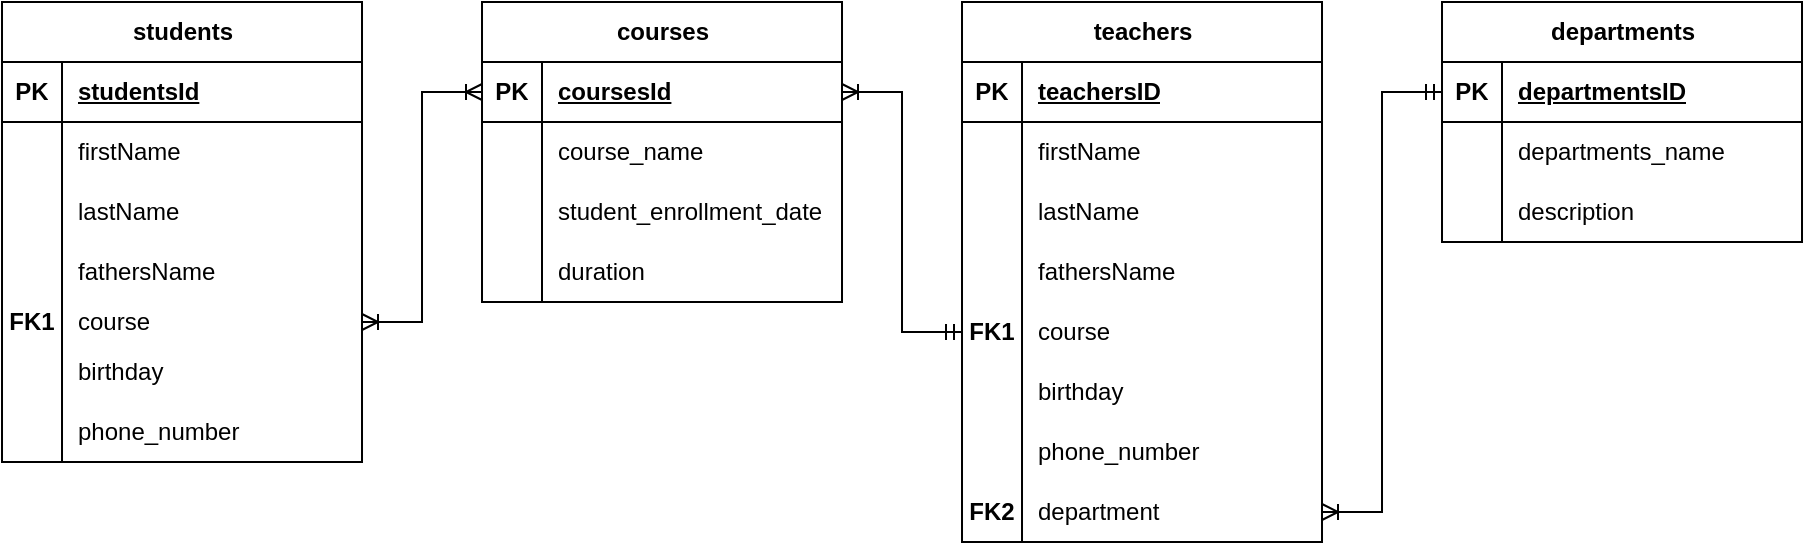 <mxfile version="24.4.4" type="device" pages="3">
  <diagram id="ZKYKvFq7T997e_ZtWFDE" name="Задание1">
    <mxGraphModel dx="1523" dy="1063" grid="1" gridSize="10" guides="1" tooltips="1" connect="1" arrows="1" fold="1" page="1" pageScale="1" pageWidth="827" pageHeight="1169" math="0" shadow="0">
      <root>
        <mxCell id="0" />
        <mxCell id="1" parent="0" />
        <mxCell id="3Sv05nmrTCMmmiGKCdN9-1" value="students" style="shape=table;startSize=30;container=1;collapsible=1;childLayout=tableLayout;fixedRows=1;rowLines=0;fontStyle=1;align=center;resizeLast=1;html=1;" vertex="1" parent="1">
          <mxGeometry x="360.004" y="549.996" width="180" height="230" as="geometry" />
        </mxCell>
        <mxCell id="3Sv05nmrTCMmmiGKCdN9-2" value="" style="shape=tableRow;horizontal=0;startSize=0;swimlaneHead=0;swimlaneBody=0;fillColor=none;collapsible=0;dropTarget=0;points=[[0,0.5],[1,0.5]];portConstraint=eastwest;top=0;left=0;right=0;bottom=1;" vertex="1" parent="3Sv05nmrTCMmmiGKCdN9-1">
          <mxGeometry y="30" width="180" height="30" as="geometry" />
        </mxCell>
        <mxCell id="3Sv05nmrTCMmmiGKCdN9-3" value="PK" style="shape=partialRectangle;connectable=0;fillColor=none;top=0;left=0;bottom=0;right=0;fontStyle=1;overflow=hidden;whiteSpace=wrap;html=1;" vertex="1" parent="3Sv05nmrTCMmmiGKCdN9-2">
          <mxGeometry width="30" height="30" as="geometry">
            <mxRectangle width="30" height="30" as="alternateBounds" />
          </mxGeometry>
        </mxCell>
        <mxCell id="3Sv05nmrTCMmmiGKCdN9-4" value="studentsId" style="shape=partialRectangle;connectable=0;fillColor=none;top=0;left=0;bottom=0;right=0;align=left;spacingLeft=6;fontStyle=5;overflow=hidden;whiteSpace=wrap;html=1;" vertex="1" parent="3Sv05nmrTCMmmiGKCdN9-2">
          <mxGeometry x="30" width="150" height="30" as="geometry">
            <mxRectangle width="150" height="30" as="alternateBounds" />
          </mxGeometry>
        </mxCell>
        <mxCell id="3Sv05nmrTCMmmiGKCdN9-5" value="" style="shape=tableRow;horizontal=0;startSize=0;swimlaneHead=0;swimlaneBody=0;fillColor=none;collapsible=0;dropTarget=0;points=[[0,0.5],[1,0.5]];portConstraint=eastwest;top=0;left=0;right=0;bottom=0;" vertex="1" parent="3Sv05nmrTCMmmiGKCdN9-1">
          <mxGeometry y="60" width="180" height="30" as="geometry" />
        </mxCell>
        <mxCell id="3Sv05nmrTCMmmiGKCdN9-6" value="" style="shape=partialRectangle;connectable=0;fillColor=none;top=0;left=0;bottom=0;right=0;editable=1;overflow=hidden;whiteSpace=wrap;html=1;" vertex="1" parent="3Sv05nmrTCMmmiGKCdN9-5">
          <mxGeometry width="30" height="30" as="geometry">
            <mxRectangle width="30" height="30" as="alternateBounds" />
          </mxGeometry>
        </mxCell>
        <mxCell id="3Sv05nmrTCMmmiGKCdN9-7" value="firstName" style="shape=partialRectangle;connectable=0;fillColor=none;top=0;left=0;bottom=0;right=0;align=left;spacingLeft=6;overflow=hidden;whiteSpace=wrap;html=1;" vertex="1" parent="3Sv05nmrTCMmmiGKCdN9-5">
          <mxGeometry x="30" width="150" height="30" as="geometry">
            <mxRectangle width="150" height="30" as="alternateBounds" />
          </mxGeometry>
        </mxCell>
        <mxCell id="3Sv05nmrTCMmmiGKCdN9-8" value="" style="shape=tableRow;horizontal=0;startSize=0;swimlaneHead=0;swimlaneBody=0;fillColor=none;collapsible=0;dropTarget=0;points=[[0,0.5],[1,0.5]];portConstraint=eastwest;top=0;left=0;right=0;bottom=0;" vertex="1" parent="3Sv05nmrTCMmmiGKCdN9-1">
          <mxGeometry y="90" width="180" height="30" as="geometry" />
        </mxCell>
        <mxCell id="3Sv05nmrTCMmmiGKCdN9-9" value="" style="shape=partialRectangle;connectable=0;fillColor=none;top=0;left=0;bottom=0;right=0;editable=1;overflow=hidden;whiteSpace=wrap;html=1;" vertex="1" parent="3Sv05nmrTCMmmiGKCdN9-8">
          <mxGeometry width="30" height="30" as="geometry">
            <mxRectangle width="30" height="30" as="alternateBounds" />
          </mxGeometry>
        </mxCell>
        <mxCell id="3Sv05nmrTCMmmiGKCdN9-10" value="lastName" style="shape=partialRectangle;connectable=0;fillColor=none;top=0;left=0;bottom=0;right=0;align=left;spacingLeft=6;overflow=hidden;whiteSpace=wrap;html=1;" vertex="1" parent="3Sv05nmrTCMmmiGKCdN9-8">
          <mxGeometry x="30" width="150" height="30" as="geometry">
            <mxRectangle width="150" height="30" as="alternateBounds" />
          </mxGeometry>
        </mxCell>
        <mxCell id="3Sv05nmrTCMmmiGKCdN9-11" value="" style="shape=tableRow;horizontal=0;startSize=0;swimlaneHead=0;swimlaneBody=0;fillColor=none;collapsible=0;dropTarget=0;points=[[0,0.5],[1,0.5]];portConstraint=eastwest;top=0;left=0;right=0;bottom=0;" vertex="1" parent="3Sv05nmrTCMmmiGKCdN9-1">
          <mxGeometry y="120" width="180" height="30" as="geometry" />
        </mxCell>
        <mxCell id="3Sv05nmrTCMmmiGKCdN9-12" value="" style="shape=partialRectangle;connectable=0;fillColor=none;top=0;left=0;bottom=0;right=0;editable=1;overflow=hidden;whiteSpace=wrap;html=1;" vertex="1" parent="3Sv05nmrTCMmmiGKCdN9-11">
          <mxGeometry width="30" height="30" as="geometry">
            <mxRectangle width="30" height="30" as="alternateBounds" />
          </mxGeometry>
        </mxCell>
        <mxCell id="3Sv05nmrTCMmmiGKCdN9-13" value="fathersName" style="shape=partialRectangle;connectable=0;fillColor=none;top=0;left=0;bottom=0;right=0;align=left;spacingLeft=6;overflow=hidden;whiteSpace=wrap;html=1;" vertex="1" parent="3Sv05nmrTCMmmiGKCdN9-11">
          <mxGeometry x="30" width="150" height="30" as="geometry">
            <mxRectangle width="150" height="30" as="alternateBounds" />
          </mxGeometry>
        </mxCell>
        <mxCell id="3Sv05nmrTCMmmiGKCdN9-14" value="" style="shape=tableRow;horizontal=0;startSize=0;swimlaneHead=0;swimlaneBody=0;fillColor=none;collapsible=0;dropTarget=0;points=[[0,0.5],[1,0.5]];portConstraint=eastwest;top=0;left=0;right=0;bottom=0;" vertex="1" parent="3Sv05nmrTCMmmiGKCdN9-1">
          <mxGeometry y="150" width="180" height="20" as="geometry" />
        </mxCell>
        <mxCell id="3Sv05nmrTCMmmiGKCdN9-15" value="FK1" style="shape=partialRectangle;connectable=0;fillColor=none;top=0;left=0;bottom=0;right=0;editable=1;overflow=hidden;whiteSpace=wrap;html=1;strokeWidth=1;fontStyle=1" vertex="1" parent="3Sv05nmrTCMmmiGKCdN9-14">
          <mxGeometry width="30" height="20" as="geometry">
            <mxRectangle width="30" height="20" as="alternateBounds" />
          </mxGeometry>
        </mxCell>
        <mxCell id="3Sv05nmrTCMmmiGKCdN9-16" value="course" style="shape=partialRectangle;connectable=0;fillColor=none;top=0;left=0;bottom=0;right=0;align=left;spacingLeft=6;overflow=hidden;whiteSpace=wrap;html=1;" vertex="1" parent="3Sv05nmrTCMmmiGKCdN9-14">
          <mxGeometry x="30" width="150" height="20" as="geometry">
            <mxRectangle width="150" height="20" as="alternateBounds" />
          </mxGeometry>
        </mxCell>
        <mxCell id="3Sv05nmrTCMmmiGKCdN9-17" value="" style="shape=tableRow;horizontal=0;startSize=0;swimlaneHead=0;swimlaneBody=0;fillColor=none;collapsible=0;dropTarget=0;points=[[0,0.5],[1,0.5]];portConstraint=eastwest;top=0;left=0;right=0;bottom=0;" vertex="1" parent="3Sv05nmrTCMmmiGKCdN9-1">
          <mxGeometry y="170" width="180" height="30" as="geometry" />
        </mxCell>
        <mxCell id="3Sv05nmrTCMmmiGKCdN9-18" value="" style="shape=partialRectangle;connectable=0;fillColor=none;top=0;left=0;bottom=0;right=0;editable=1;overflow=hidden;whiteSpace=wrap;html=1;" vertex="1" parent="3Sv05nmrTCMmmiGKCdN9-17">
          <mxGeometry width="30" height="30" as="geometry">
            <mxRectangle width="30" height="30" as="alternateBounds" />
          </mxGeometry>
        </mxCell>
        <mxCell id="3Sv05nmrTCMmmiGKCdN9-19" value="birthday" style="shape=partialRectangle;connectable=0;fillColor=none;top=0;left=0;bottom=0;right=0;align=left;spacingLeft=6;overflow=hidden;whiteSpace=wrap;html=1;" vertex="1" parent="3Sv05nmrTCMmmiGKCdN9-17">
          <mxGeometry x="30" width="150" height="30" as="geometry">
            <mxRectangle width="150" height="30" as="alternateBounds" />
          </mxGeometry>
        </mxCell>
        <mxCell id="3Sv05nmrTCMmmiGKCdN9-20" value="" style="shape=tableRow;horizontal=0;startSize=0;swimlaneHead=0;swimlaneBody=0;fillColor=none;collapsible=0;dropTarget=0;points=[[0,0.5],[1,0.5]];portConstraint=eastwest;top=0;left=0;right=0;bottom=0;" vertex="1" parent="3Sv05nmrTCMmmiGKCdN9-1">
          <mxGeometry y="200" width="180" height="30" as="geometry" />
        </mxCell>
        <mxCell id="3Sv05nmrTCMmmiGKCdN9-21" value="" style="shape=partialRectangle;connectable=0;fillColor=none;top=0;left=0;bottom=0;right=0;editable=1;overflow=hidden;whiteSpace=wrap;html=1;" vertex="1" parent="3Sv05nmrTCMmmiGKCdN9-20">
          <mxGeometry width="30" height="30" as="geometry">
            <mxRectangle width="30" height="30" as="alternateBounds" />
          </mxGeometry>
        </mxCell>
        <mxCell id="3Sv05nmrTCMmmiGKCdN9-22" value="phone_number" style="shape=partialRectangle;connectable=0;fillColor=none;top=0;left=0;bottom=0;right=0;align=left;spacingLeft=6;overflow=hidden;whiteSpace=wrap;html=1;" vertex="1" parent="3Sv05nmrTCMmmiGKCdN9-20">
          <mxGeometry x="30" width="150" height="30" as="geometry">
            <mxRectangle width="150" height="30" as="alternateBounds" />
          </mxGeometry>
        </mxCell>
        <mxCell id="3Sv05nmrTCMmmiGKCdN9-23" value="teachers" style="shape=table;startSize=30;container=1;collapsible=1;childLayout=tableLayout;fixedRows=1;rowLines=0;fontStyle=1;align=center;resizeLast=1;html=1;" vertex="1" parent="1">
          <mxGeometry x="840.004" y="549.996" width="180" height="270" as="geometry" />
        </mxCell>
        <mxCell id="3Sv05nmrTCMmmiGKCdN9-24" value="" style="shape=tableRow;horizontal=0;startSize=0;swimlaneHead=0;swimlaneBody=0;fillColor=none;collapsible=0;dropTarget=0;points=[[0,0.5],[1,0.5]];portConstraint=eastwest;top=0;left=0;right=0;bottom=1;" vertex="1" parent="3Sv05nmrTCMmmiGKCdN9-23">
          <mxGeometry y="30" width="180" height="30" as="geometry" />
        </mxCell>
        <mxCell id="3Sv05nmrTCMmmiGKCdN9-25" value="PK" style="shape=partialRectangle;connectable=0;fillColor=none;top=0;left=0;bottom=0;right=0;fontStyle=1;overflow=hidden;whiteSpace=wrap;html=1;" vertex="1" parent="3Sv05nmrTCMmmiGKCdN9-24">
          <mxGeometry width="30" height="30" as="geometry">
            <mxRectangle width="30" height="30" as="alternateBounds" />
          </mxGeometry>
        </mxCell>
        <mxCell id="3Sv05nmrTCMmmiGKCdN9-26" value="teachersID" style="shape=partialRectangle;connectable=0;fillColor=none;top=0;left=0;bottom=0;right=0;align=left;spacingLeft=6;fontStyle=5;overflow=hidden;whiteSpace=wrap;html=1;" vertex="1" parent="3Sv05nmrTCMmmiGKCdN9-24">
          <mxGeometry x="30" width="150" height="30" as="geometry">
            <mxRectangle width="150" height="30" as="alternateBounds" />
          </mxGeometry>
        </mxCell>
        <mxCell id="3Sv05nmrTCMmmiGKCdN9-27" value="" style="shape=tableRow;horizontal=0;startSize=0;swimlaneHead=0;swimlaneBody=0;fillColor=none;collapsible=0;dropTarget=0;points=[[0,0.5],[1,0.5]];portConstraint=eastwest;top=0;left=0;right=0;bottom=0;" vertex="1" parent="3Sv05nmrTCMmmiGKCdN9-23">
          <mxGeometry y="60" width="180" height="30" as="geometry" />
        </mxCell>
        <mxCell id="3Sv05nmrTCMmmiGKCdN9-28" value="" style="shape=partialRectangle;connectable=0;fillColor=none;top=0;left=0;bottom=0;right=0;editable=1;overflow=hidden;whiteSpace=wrap;html=1;" vertex="1" parent="3Sv05nmrTCMmmiGKCdN9-27">
          <mxGeometry width="30" height="30" as="geometry">
            <mxRectangle width="30" height="30" as="alternateBounds" />
          </mxGeometry>
        </mxCell>
        <mxCell id="3Sv05nmrTCMmmiGKCdN9-29" value="firstName" style="shape=partialRectangle;connectable=0;fillColor=none;top=0;left=0;bottom=0;right=0;align=left;spacingLeft=6;overflow=hidden;whiteSpace=wrap;html=1;" vertex="1" parent="3Sv05nmrTCMmmiGKCdN9-27">
          <mxGeometry x="30" width="150" height="30" as="geometry">
            <mxRectangle width="150" height="30" as="alternateBounds" />
          </mxGeometry>
        </mxCell>
        <mxCell id="3Sv05nmrTCMmmiGKCdN9-30" value="" style="shape=tableRow;horizontal=0;startSize=0;swimlaneHead=0;swimlaneBody=0;fillColor=none;collapsible=0;dropTarget=0;points=[[0,0.5],[1,0.5]];portConstraint=eastwest;top=0;left=0;right=0;bottom=0;" vertex="1" parent="3Sv05nmrTCMmmiGKCdN9-23">
          <mxGeometry y="90" width="180" height="30" as="geometry" />
        </mxCell>
        <mxCell id="3Sv05nmrTCMmmiGKCdN9-31" value="" style="shape=partialRectangle;connectable=0;fillColor=none;top=0;left=0;bottom=0;right=0;editable=1;overflow=hidden;whiteSpace=wrap;html=1;" vertex="1" parent="3Sv05nmrTCMmmiGKCdN9-30">
          <mxGeometry width="30" height="30" as="geometry">
            <mxRectangle width="30" height="30" as="alternateBounds" />
          </mxGeometry>
        </mxCell>
        <mxCell id="3Sv05nmrTCMmmiGKCdN9-32" value="lastName" style="shape=partialRectangle;connectable=0;fillColor=none;top=0;left=0;bottom=0;right=0;align=left;spacingLeft=6;overflow=hidden;whiteSpace=wrap;html=1;" vertex="1" parent="3Sv05nmrTCMmmiGKCdN9-30">
          <mxGeometry x="30" width="150" height="30" as="geometry">
            <mxRectangle width="150" height="30" as="alternateBounds" />
          </mxGeometry>
        </mxCell>
        <mxCell id="3Sv05nmrTCMmmiGKCdN9-33" value="" style="shape=tableRow;horizontal=0;startSize=0;swimlaneHead=0;swimlaneBody=0;fillColor=none;collapsible=0;dropTarget=0;points=[[0,0.5],[1,0.5]];portConstraint=eastwest;top=0;left=0;right=0;bottom=0;" vertex="1" parent="3Sv05nmrTCMmmiGKCdN9-23">
          <mxGeometry y="120" width="180" height="30" as="geometry" />
        </mxCell>
        <mxCell id="3Sv05nmrTCMmmiGKCdN9-34" value="" style="shape=partialRectangle;connectable=0;fillColor=none;top=0;left=0;bottom=0;right=0;editable=1;overflow=hidden;whiteSpace=wrap;html=1;" vertex="1" parent="3Sv05nmrTCMmmiGKCdN9-33">
          <mxGeometry width="30" height="30" as="geometry">
            <mxRectangle width="30" height="30" as="alternateBounds" />
          </mxGeometry>
        </mxCell>
        <mxCell id="3Sv05nmrTCMmmiGKCdN9-35" value="fathersName" style="shape=partialRectangle;connectable=0;fillColor=none;top=0;left=0;bottom=0;right=0;align=left;spacingLeft=6;overflow=hidden;whiteSpace=wrap;html=1;" vertex="1" parent="3Sv05nmrTCMmmiGKCdN9-33">
          <mxGeometry x="30" width="150" height="30" as="geometry">
            <mxRectangle width="150" height="30" as="alternateBounds" />
          </mxGeometry>
        </mxCell>
        <mxCell id="3Sv05nmrTCMmmiGKCdN9-36" value="" style="shape=tableRow;horizontal=0;startSize=0;swimlaneHead=0;swimlaneBody=0;fillColor=none;collapsible=0;dropTarget=0;points=[[0,0.5],[1,0.5]];portConstraint=eastwest;top=0;left=0;right=0;bottom=0;" vertex="1" parent="3Sv05nmrTCMmmiGKCdN9-23">
          <mxGeometry y="150" width="180" height="30" as="geometry" />
        </mxCell>
        <mxCell id="3Sv05nmrTCMmmiGKCdN9-37" value="FK1" style="shape=partialRectangle;connectable=0;fillColor=none;top=0;left=0;bottom=0;right=0;editable=1;overflow=hidden;whiteSpace=wrap;html=1;fontStyle=1" vertex="1" parent="3Sv05nmrTCMmmiGKCdN9-36">
          <mxGeometry width="30" height="30" as="geometry">
            <mxRectangle width="30" height="30" as="alternateBounds" />
          </mxGeometry>
        </mxCell>
        <mxCell id="3Sv05nmrTCMmmiGKCdN9-38" value="course" style="shape=partialRectangle;connectable=0;fillColor=none;top=0;left=0;bottom=0;right=0;align=left;spacingLeft=6;overflow=hidden;whiteSpace=wrap;html=1;" vertex="1" parent="3Sv05nmrTCMmmiGKCdN9-36">
          <mxGeometry x="30" width="150" height="30" as="geometry">
            <mxRectangle width="150" height="30" as="alternateBounds" />
          </mxGeometry>
        </mxCell>
        <mxCell id="3Sv05nmrTCMmmiGKCdN9-39" value="" style="shape=tableRow;horizontal=0;startSize=0;swimlaneHead=0;swimlaneBody=0;fillColor=none;collapsible=0;dropTarget=0;points=[[0,0.5],[1,0.5]];portConstraint=eastwest;top=0;left=0;right=0;bottom=0;" vertex="1" parent="3Sv05nmrTCMmmiGKCdN9-23">
          <mxGeometry y="180" width="180" height="30" as="geometry" />
        </mxCell>
        <mxCell id="3Sv05nmrTCMmmiGKCdN9-40" value="" style="shape=partialRectangle;connectable=0;fillColor=none;top=0;left=0;bottom=0;right=0;editable=1;overflow=hidden;whiteSpace=wrap;html=1;" vertex="1" parent="3Sv05nmrTCMmmiGKCdN9-39">
          <mxGeometry width="30" height="30" as="geometry">
            <mxRectangle width="30" height="30" as="alternateBounds" />
          </mxGeometry>
        </mxCell>
        <mxCell id="3Sv05nmrTCMmmiGKCdN9-41" value="birthday" style="shape=partialRectangle;connectable=0;fillColor=none;top=0;left=0;bottom=0;right=0;align=left;spacingLeft=6;overflow=hidden;whiteSpace=wrap;html=1;" vertex="1" parent="3Sv05nmrTCMmmiGKCdN9-39">
          <mxGeometry x="30" width="150" height="30" as="geometry">
            <mxRectangle width="150" height="30" as="alternateBounds" />
          </mxGeometry>
        </mxCell>
        <mxCell id="3Sv05nmrTCMmmiGKCdN9-42" value="" style="shape=tableRow;horizontal=0;startSize=0;swimlaneHead=0;swimlaneBody=0;fillColor=none;collapsible=0;dropTarget=0;points=[[0,0.5],[1,0.5]];portConstraint=eastwest;top=0;left=0;right=0;bottom=0;" vertex="1" parent="3Sv05nmrTCMmmiGKCdN9-23">
          <mxGeometry y="210" width="180" height="30" as="geometry" />
        </mxCell>
        <mxCell id="3Sv05nmrTCMmmiGKCdN9-43" value="" style="shape=partialRectangle;connectable=0;fillColor=none;top=0;left=0;bottom=0;right=0;editable=1;overflow=hidden;whiteSpace=wrap;html=1;" vertex="1" parent="3Sv05nmrTCMmmiGKCdN9-42">
          <mxGeometry width="30" height="30" as="geometry">
            <mxRectangle width="30" height="30" as="alternateBounds" />
          </mxGeometry>
        </mxCell>
        <mxCell id="3Sv05nmrTCMmmiGKCdN9-44" value="phone_number" style="shape=partialRectangle;connectable=0;fillColor=none;top=0;left=0;bottom=0;right=0;align=left;spacingLeft=6;overflow=hidden;whiteSpace=wrap;html=1;" vertex="1" parent="3Sv05nmrTCMmmiGKCdN9-42">
          <mxGeometry x="30" width="150" height="30" as="geometry">
            <mxRectangle width="150" height="30" as="alternateBounds" />
          </mxGeometry>
        </mxCell>
        <mxCell id="3Sv05nmrTCMmmiGKCdN9-45" value="" style="shape=tableRow;horizontal=0;startSize=0;swimlaneHead=0;swimlaneBody=0;fillColor=none;collapsible=0;dropTarget=0;points=[[0,0.5],[1,0.5]];portConstraint=eastwest;top=0;left=0;right=0;bottom=0;" vertex="1" parent="3Sv05nmrTCMmmiGKCdN9-23">
          <mxGeometry y="240" width="180" height="30" as="geometry" />
        </mxCell>
        <mxCell id="3Sv05nmrTCMmmiGKCdN9-46" value="&lt;b&gt;FK2&lt;/b&gt;" style="shape=partialRectangle;connectable=0;fillColor=none;top=0;left=0;bottom=0;right=0;editable=1;overflow=hidden;whiteSpace=wrap;html=1;" vertex="1" parent="3Sv05nmrTCMmmiGKCdN9-45">
          <mxGeometry width="30" height="30" as="geometry">
            <mxRectangle width="30" height="30" as="alternateBounds" />
          </mxGeometry>
        </mxCell>
        <mxCell id="3Sv05nmrTCMmmiGKCdN9-47" value="department" style="shape=partialRectangle;connectable=0;fillColor=none;top=0;left=0;bottom=0;right=0;align=left;spacingLeft=6;overflow=hidden;whiteSpace=wrap;html=1;" vertex="1" parent="3Sv05nmrTCMmmiGKCdN9-45">
          <mxGeometry x="30" width="150" height="30" as="geometry">
            <mxRectangle width="150" height="30" as="alternateBounds" />
          </mxGeometry>
        </mxCell>
        <mxCell id="3Sv05nmrTCMmmiGKCdN9-48" value="courses" style="shape=table;startSize=30;container=1;collapsible=1;childLayout=tableLayout;fixedRows=1;rowLines=0;fontStyle=1;align=center;resizeLast=1;html=1;" vertex="1" parent="1">
          <mxGeometry x="600.004" y="549.996" width="180" height="150" as="geometry" />
        </mxCell>
        <mxCell id="3Sv05nmrTCMmmiGKCdN9-49" value="" style="shape=tableRow;horizontal=0;startSize=0;swimlaneHead=0;swimlaneBody=0;fillColor=none;collapsible=0;dropTarget=0;points=[[0,0.5],[1,0.5]];portConstraint=eastwest;top=0;left=0;right=0;bottom=1;" vertex="1" parent="3Sv05nmrTCMmmiGKCdN9-48">
          <mxGeometry y="30" width="180" height="30" as="geometry" />
        </mxCell>
        <mxCell id="3Sv05nmrTCMmmiGKCdN9-50" value="PK" style="shape=partialRectangle;connectable=0;fillColor=none;top=0;left=0;bottom=0;right=0;fontStyle=1;overflow=hidden;whiteSpace=wrap;html=1;" vertex="1" parent="3Sv05nmrTCMmmiGKCdN9-49">
          <mxGeometry width="30" height="30" as="geometry">
            <mxRectangle width="30" height="30" as="alternateBounds" />
          </mxGeometry>
        </mxCell>
        <mxCell id="3Sv05nmrTCMmmiGKCdN9-51" value="coursesId" style="shape=partialRectangle;connectable=0;fillColor=none;top=0;left=0;bottom=0;right=0;align=left;spacingLeft=6;fontStyle=5;overflow=hidden;whiteSpace=wrap;html=1;" vertex="1" parent="3Sv05nmrTCMmmiGKCdN9-49">
          <mxGeometry x="30" width="150" height="30" as="geometry">
            <mxRectangle width="150" height="30" as="alternateBounds" />
          </mxGeometry>
        </mxCell>
        <mxCell id="3Sv05nmrTCMmmiGKCdN9-52" value="" style="shape=tableRow;horizontal=0;startSize=0;swimlaneHead=0;swimlaneBody=0;fillColor=none;collapsible=0;dropTarget=0;points=[[0,0.5],[1,0.5]];portConstraint=eastwest;top=0;left=0;right=0;bottom=0;" vertex="1" parent="3Sv05nmrTCMmmiGKCdN9-48">
          <mxGeometry y="60" width="180" height="30" as="geometry" />
        </mxCell>
        <mxCell id="3Sv05nmrTCMmmiGKCdN9-53" value="" style="shape=partialRectangle;connectable=0;fillColor=none;top=0;left=0;bottom=0;right=0;editable=1;overflow=hidden;whiteSpace=wrap;html=1;" vertex="1" parent="3Sv05nmrTCMmmiGKCdN9-52">
          <mxGeometry width="30" height="30" as="geometry">
            <mxRectangle width="30" height="30" as="alternateBounds" />
          </mxGeometry>
        </mxCell>
        <mxCell id="3Sv05nmrTCMmmiGKCdN9-54" value="course_name" style="shape=partialRectangle;connectable=0;fillColor=none;top=0;left=0;bottom=0;right=0;align=left;spacingLeft=6;overflow=hidden;whiteSpace=wrap;html=1;" vertex="1" parent="3Sv05nmrTCMmmiGKCdN9-52">
          <mxGeometry x="30" width="150" height="30" as="geometry">
            <mxRectangle width="150" height="30" as="alternateBounds" />
          </mxGeometry>
        </mxCell>
        <mxCell id="3Sv05nmrTCMmmiGKCdN9-55" value="" style="shape=tableRow;horizontal=0;startSize=0;swimlaneHead=0;swimlaneBody=0;fillColor=none;collapsible=0;dropTarget=0;points=[[0,0.5],[1,0.5]];portConstraint=eastwest;top=0;left=0;right=0;bottom=0;" vertex="1" parent="3Sv05nmrTCMmmiGKCdN9-48">
          <mxGeometry y="90" width="180" height="30" as="geometry" />
        </mxCell>
        <mxCell id="3Sv05nmrTCMmmiGKCdN9-56" value="" style="shape=partialRectangle;connectable=0;fillColor=none;top=0;left=0;bottom=0;right=0;editable=1;overflow=hidden;whiteSpace=wrap;html=1;" vertex="1" parent="3Sv05nmrTCMmmiGKCdN9-55">
          <mxGeometry width="30" height="30" as="geometry">
            <mxRectangle width="30" height="30" as="alternateBounds" />
          </mxGeometry>
        </mxCell>
        <mxCell id="3Sv05nmrTCMmmiGKCdN9-57" value="student_enrollment_date" style="shape=partialRectangle;connectable=0;fillColor=none;top=0;left=0;bottom=0;right=0;align=left;spacingLeft=6;overflow=hidden;whiteSpace=wrap;html=1;" vertex="1" parent="3Sv05nmrTCMmmiGKCdN9-55">
          <mxGeometry x="30" width="150" height="30" as="geometry">
            <mxRectangle width="150" height="30" as="alternateBounds" />
          </mxGeometry>
        </mxCell>
        <mxCell id="3Sv05nmrTCMmmiGKCdN9-58" value="" style="shape=tableRow;horizontal=0;startSize=0;swimlaneHead=0;swimlaneBody=0;fillColor=none;collapsible=0;dropTarget=0;points=[[0,0.5],[1,0.5]];portConstraint=eastwest;top=0;left=0;right=0;bottom=0;" vertex="1" parent="3Sv05nmrTCMmmiGKCdN9-48">
          <mxGeometry y="120" width="180" height="30" as="geometry" />
        </mxCell>
        <mxCell id="3Sv05nmrTCMmmiGKCdN9-59" value="" style="shape=partialRectangle;connectable=0;fillColor=none;top=0;left=0;bottom=0;right=0;editable=1;overflow=hidden;whiteSpace=wrap;html=1;" vertex="1" parent="3Sv05nmrTCMmmiGKCdN9-58">
          <mxGeometry width="30" height="30" as="geometry">
            <mxRectangle width="30" height="30" as="alternateBounds" />
          </mxGeometry>
        </mxCell>
        <mxCell id="3Sv05nmrTCMmmiGKCdN9-60" value="duration" style="shape=partialRectangle;connectable=0;fillColor=none;top=0;left=0;bottom=0;right=0;align=left;spacingLeft=6;overflow=hidden;whiteSpace=wrap;html=1;" vertex="1" parent="3Sv05nmrTCMmmiGKCdN9-58">
          <mxGeometry x="30" width="150" height="30" as="geometry">
            <mxRectangle width="150" height="30" as="alternateBounds" />
          </mxGeometry>
        </mxCell>
        <mxCell id="3Sv05nmrTCMmmiGKCdN9-61" value="" style="edgeStyle=entityRelationEdgeStyle;fontSize=12;html=1;endArrow=ERoneToMany;startArrow=ERoneToMany;rounded=0;entryX=0;entryY=0.5;entryDx=0;entryDy=0;" edge="1" parent="1" source="3Sv05nmrTCMmmiGKCdN9-14" target="3Sv05nmrTCMmmiGKCdN9-49">
          <mxGeometry width="100" height="100" relative="1" as="geometry">
            <mxPoint x="637.364" y="848.636" as="sourcePoint" />
            <mxPoint x="700.864" y="813.636" as="targetPoint" />
          </mxGeometry>
        </mxCell>
        <mxCell id="3Sv05nmrTCMmmiGKCdN9-62" value="" style="edgeStyle=entityRelationEdgeStyle;fontSize=12;html=1;endArrow=ERoneToMany;startArrow=ERmandOne;rounded=0;" edge="1" parent="1" source="3Sv05nmrTCMmmiGKCdN9-36" target="3Sv05nmrTCMmmiGKCdN9-49">
          <mxGeometry width="100" height="100" relative="1" as="geometry">
            <mxPoint x="880.864" y="763.636" as="sourcePoint" />
            <mxPoint x="937.364" y="833.636" as="targetPoint" />
            <Array as="points">
              <mxPoint x="927.364" y="833.636" />
            </Array>
          </mxGeometry>
        </mxCell>
        <mxCell id="3Sv05nmrTCMmmiGKCdN9-63" value="departments" style="shape=table;startSize=30;container=1;collapsible=1;childLayout=tableLayout;fixedRows=1;rowLines=0;fontStyle=1;align=center;resizeLast=1;html=1;" vertex="1" parent="1">
          <mxGeometry x="1080.004" y="549.996" width="180" height="120" as="geometry" />
        </mxCell>
        <mxCell id="3Sv05nmrTCMmmiGKCdN9-64" value="" style="shape=tableRow;horizontal=0;startSize=0;swimlaneHead=0;swimlaneBody=0;fillColor=none;collapsible=0;dropTarget=0;points=[[0,0.5],[1,0.5]];portConstraint=eastwest;top=0;left=0;right=0;bottom=1;" vertex="1" parent="3Sv05nmrTCMmmiGKCdN9-63">
          <mxGeometry y="30" width="180" height="30" as="geometry" />
        </mxCell>
        <mxCell id="3Sv05nmrTCMmmiGKCdN9-65" value="PK" style="shape=partialRectangle;connectable=0;fillColor=none;top=0;left=0;bottom=0;right=0;fontStyle=1;overflow=hidden;whiteSpace=wrap;html=1;" vertex="1" parent="3Sv05nmrTCMmmiGKCdN9-64">
          <mxGeometry width="30" height="30" as="geometry">
            <mxRectangle width="30" height="30" as="alternateBounds" />
          </mxGeometry>
        </mxCell>
        <mxCell id="3Sv05nmrTCMmmiGKCdN9-66" value="departmentsID" style="shape=partialRectangle;connectable=0;fillColor=none;top=0;left=0;bottom=0;right=0;align=left;spacingLeft=6;fontStyle=5;overflow=hidden;whiteSpace=wrap;html=1;" vertex="1" parent="3Sv05nmrTCMmmiGKCdN9-64">
          <mxGeometry x="30" width="150" height="30" as="geometry">
            <mxRectangle width="150" height="30" as="alternateBounds" />
          </mxGeometry>
        </mxCell>
        <mxCell id="3Sv05nmrTCMmmiGKCdN9-67" value="" style="shape=tableRow;horizontal=0;startSize=0;swimlaneHead=0;swimlaneBody=0;fillColor=none;collapsible=0;dropTarget=0;points=[[0,0.5],[1,0.5]];portConstraint=eastwest;top=0;left=0;right=0;bottom=0;" vertex="1" parent="3Sv05nmrTCMmmiGKCdN9-63">
          <mxGeometry y="60" width="180" height="30" as="geometry" />
        </mxCell>
        <mxCell id="3Sv05nmrTCMmmiGKCdN9-68" value="" style="shape=partialRectangle;connectable=0;fillColor=none;top=0;left=0;bottom=0;right=0;editable=1;overflow=hidden;whiteSpace=wrap;html=1;fontStyle=1" vertex="1" parent="3Sv05nmrTCMmmiGKCdN9-67">
          <mxGeometry width="30" height="30" as="geometry">
            <mxRectangle width="30" height="30" as="alternateBounds" />
          </mxGeometry>
        </mxCell>
        <mxCell id="3Sv05nmrTCMmmiGKCdN9-69" value="departments_name" style="shape=partialRectangle;connectable=0;fillColor=none;top=0;left=0;bottom=0;right=0;align=left;spacingLeft=6;overflow=hidden;whiteSpace=wrap;html=1;" vertex="1" parent="3Sv05nmrTCMmmiGKCdN9-67">
          <mxGeometry x="30" width="150" height="30" as="geometry">
            <mxRectangle width="150" height="30" as="alternateBounds" />
          </mxGeometry>
        </mxCell>
        <mxCell id="3Sv05nmrTCMmmiGKCdN9-70" value="" style="shape=tableRow;horizontal=0;startSize=0;swimlaneHead=0;swimlaneBody=0;fillColor=none;collapsible=0;dropTarget=0;points=[[0,0.5],[1,0.5]];portConstraint=eastwest;top=0;left=0;right=0;bottom=0;" vertex="1" parent="3Sv05nmrTCMmmiGKCdN9-63">
          <mxGeometry y="90" width="180" height="30" as="geometry" />
        </mxCell>
        <mxCell id="3Sv05nmrTCMmmiGKCdN9-71" value="" style="shape=partialRectangle;connectable=0;fillColor=none;top=0;left=0;bottom=0;right=0;editable=1;overflow=hidden;whiteSpace=wrap;html=1;" vertex="1" parent="3Sv05nmrTCMmmiGKCdN9-70">
          <mxGeometry width="30" height="30" as="geometry">
            <mxRectangle width="30" height="30" as="alternateBounds" />
          </mxGeometry>
        </mxCell>
        <mxCell id="3Sv05nmrTCMmmiGKCdN9-72" value="description" style="shape=partialRectangle;connectable=0;fillColor=none;top=0;left=0;bottom=0;right=0;align=left;spacingLeft=6;overflow=hidden;whiteSpace=wrap;html=1;" vertex="1" parent="3Sv05nmrTCMmmiGKCdN9-70">
          <mxGeometry x="30" width="150" height="30" as="geometry">
            <mxRectangle width="150" height="30" as="alternateBounds" />
          </mxGeometry>
        </mxCell>
        <mxCell id="3Sv05nmrTCMmmiGKCdN9-73" value="" style="edgeStyle=entityRelationEdgeStyle;fontSize=12;html=1;endArrow=ERoneToMany;startArrow=ERmandOne;rounded=0;" edge="1" parent="1" source="3Sv05nmrTCMmmiGKCdN9-64" target="3Sv05nmrTCMmmiGKCdN9-45">
          <mxGeometry width="100" height="100" relative="1" as="geometry">
            <mxPoint x="1237.364" y="842.636" as="sourcePoint" />
            <mxPoint x="1137.364" y="932.636" as="targetPoint" />
            <Array as="points">
              <mxPoint x="1167.364" y="947.636" />
              <mxPoint x="1197.364" y="887.636" />
              <mxPoint x="1177.364" y="937.636" />
            </Array>
          </mxGeometry>
        </mxCell>
      </root>
    </mxGraphModel>
  </diagram>
  <diagram name="Задание2" id="1tI-ymGbk6pMrpMOM2XS">
    <mxGraphModel dx="990" dy="691" grid="1" gridSize="10" guides="1" tooltips="1" connect="1" arrows="1" fold="1" page="1" pageScale="1" pageWidth="827" pageHeight="1169" math="0" shadow="0">
      <root>
        <mxCell id="ot6N8t5T9Cv98ySL-Z4E-0" />
        <mxCell id="ot6N8t5T9Cv98ySL-Z4E-1" parent="ot6N8t5T9Cv98ySL-Z4E-0" />
        <mxCell id="ot6N8t5T9Cv98ySL-Z4E-2" value="students" style="shape=table;startSize=30;container=1;collapsible=1;childLayout=tableLayout;fixedRows=1;rowLines=0;fontStyle=1;align=center;resizeLast=1;html=1;" parent="ot6N8t5T9Cv98ySL-Z4E-1" vertex="1">
          <mxGeometry x="50" y="140" width="180" height="230" as="geometry" />
        </mxCell>
        <mxCell id="ot6N8t5T9Cv98ySL-Z4E-3" value="" style="shape=tableRow;horizontal=0;startSize=0;swimlaneHead=0;swimlaneBody=0;fillColor=none;collapsible=0;dropTarget=0;points=[[0,0.5],[1,0.5]];portConstraint=eastwest;top=0;left=0;right=0;bottom=1;" parent="ot6N8t5T9Cv98ySL-Z4E-2" vertex="1">
          <mxGeometry y="30" width="180" height="30" as="geometry" />
        </mxCell>
        <mxCell id="ot6N8t5T9Cv98ySL-Z4E-4" value="PK" style="shape=partialRectangle;connectable=0;fillColor=none;top=0;left=0;bottom=0;right=0;fontStyle=1;overflow=hidden;whiteSpace=wrap;html=1;" parent="ot6N8t5T9Cv98ySL-Z4E-3" vertex="1">
          <mxGeometry width="30" height="30" as="geometry">
            <mxRectangle width="30" height="30" as="alternateBounds" />
          </mxGeometry>
        </mxCell>
        <mxCell id="ot6N8t5T9Cv98ySL-Z4E-5" value="studentsId" style="shape=partialRectangle;connectable=0;fillColor=none;top=0;left=0;bottom=0;right=0;align=left;spacingLeft=6;fontStyle=5;overflow=hidden;whiteSpace=wrap;html=1;" parent="ot6N8t5T9Cv98ySL-Z4E-3" vertex="1">
          <mxGeometry x="30" width="150" height="30" as="geometry">
            <mxRectangle width="150" height="30" as="alternateBounds" />
          </mxGeometry>
        </mxCell>
        <mxCell id="ot6N8t5T9Cv98ySL-Z4E-6" value="" style="shape=tableRow;horizontal=0;startSize=0;swimlaneHead=0;swimlaneBody=0;fillColor=none;collapsible=0;dropTarget=0;points=[[0,0.5],[1,0.5]];portConstraint=eastwest;top=0;left=0;right=0;bottom=0;" parent="ot6N8t5T9Cv98ySL-Z4E-2" vertex="1">
          <mxGeometry y="60" width="180" height="30" as="geometry" />
        </mxCell>
        <mxCell id="ot6N8t5T9Cv98ySL-Z4E-7" value="" style="shape=partialRectangle;connectable=0;fillColor=none;top=0;left=0;bottom=0;right=0;editable=1;overflow=hidden;whiteSpace=wrap;html=1;" parent="ot6N8t5T9Cv98ySL-Z4E-6" vertex="1">
          <mxGeometry width="30" height="30" as="geometry">
            <mxRectangle width="30" height="30" as="alternateBounds" />
          </mxGeometry>
        </mxCell>
        <mxCell id="ot6N8t5T9Cv98ySL-Z4E-8" value="firstName" style="shape=partialRectangle;connectable=0;fillColor=none;top=0;left=0;bottom=0;right=0;align=left;spacingLeft=6;overflow=hidden;whiteSpace=wrap;html=1;" parent="ot6N8t5T9Cv98ySL-Z4E-6" vertex="1">
          <mxGeometry x="30" width="150" height="30" as="geometry">
            <mxRectangle width="150" height="30" as="alternateBounds" />
          </mxGeometry>
        </mxCell>
        <mxCell id="ot6N8t5T9Cv98ySL-Z4E-9" value="" style="shape=tableRow;horizontal=0;startSize=0;swimlaneHead=0;swimlaneBody=0;fillColor=none;collapsible=0;dropTarget=0;points=[[0,0.5],[1,0.5]];portConstraint=eastwest;top=0;left=0;right=0;bottom=0;" parent="ot6N8t5T9Cv98ySL-Z4E-2" vertex="1">
          <mxGeometry y="90" width="180" height="30" as="geometry" />
        </mxCell>
        <mxCell id="ot6N8t5T9Cv98ySL-Z4E-10" value="" style="shape=partialRectangle;connectable=0;fillColor=none;top=0;left=0;bottom=0;right=0;editable=1;overflow=hidden;whiteSpace=wrap;html=1;" parent="ot6N8t5T9Cv98ySL-Z4E-9" vertex="1">
          <mxGeometry width="30" height="30" as="geometry">
            <mxRectangle width="30" height="30" as="alternateBounds" />
          </mxGeometry>
        </mxCell>
        <mxCell id="ot6N8t5T9Cv98ySL-Z4E-11" value="lastName" style="shape=partialRectangle;connectable=0;fillColor=none;top=0;left=0;bottom=0;right=0;align=left;spacingLeft=6;overflow=hidden;whiteSpace=wrap;html=1;" parent="ot6N8t5T9Cv98ySL-Z4E-9" vertex="1">
          <mxGeometry x="30" width="150" height="30" as="geometry">
            <mxRectangle width="150" height="30" as="alternateBounds" />
          </mxGeometry>
        </mxCell>
        <mxCell id="ot6N8t5T9Cv98ySL-Z4E-12" value="" style="shape=tableRow;horizontal=0;startSize=0;swimlaneHead=0;swimlaneBody=0;fillColor=none;collapsible=0;dropTarget=0;points=[[0,0.5],[1,0.5]];portConstraint=eastwest;top=0;left=0;right=0;bottom=0;" parent="ot6N8t5T9Cv98ySL-Z4E-2" vertex="1">
          <mxGeometry y="120" width="180" height="30" as="geometry" />
        </mxCell>
        <mxCell id="ot6N8t5T9Cv98ySL-Z4E-13" value="" style="shape=partialRectangle;connectable=0;fillColor=none;top=0;left=0;bottom=0;right=0;editable=1;overflow=hidden;whiteSpace=wrap;html=1;" parent="ot6N8t5T9Cv98ySL-Z4E-12" vertex="1">
          <mxGeometry width="30" height="30" as="geometry">
            <mxRectangle width="30" height="30" as="alternateBounds" />
          </mxGeometry>
        </mxCell>
        <mxCell id="ot6N8t5T9Cv98ySL-Z4E-14" value="fathersName" style="shape=partialRectangle;connectable=0;fillColor=none;top=0;left=0;bottom=0;right=0;align=left;spacingLeft=6;overflow=hidden;whiteSpace=wrap;html=1;" parent="ot6N8t5T9Cv98ySL-Z4E-12" vertex="1">
          <mxGeometry x="30" width="150" height="30" as="geometry">
            <mxRectangle width="150" height="30" as="alternateBounds" />
          </mxGeometry>
        </mxCell>
        <mxCell id="ot6N8t5T9Cv98ySL-Z4E-15" value="" style="shape=tableRow;horizontal=0;startSize=0;swimlaneHead=0;swimlaneBody=0;fillColor=none;collapsible=0;dropTarget=0;points=[[0,0.5],[1,0.5]];portConstraint=eastwest;top=0;left=0;right=0;bottom=0;" parent="ot6N8t5T9Cv98ySL-Z4E-2" vertex="1">
          <mxGeometry y="150" width="180" height="20" as="geometry" />
        </mxCell>
        <mxCell id="ot6N8t5T9Cv98ySL-Z4E-16" value="FK1" style="shape=partialRectangle;connectable=0;fillColor=none;top=0;left=0;bottom=0;right=0;editable=1;overflow=hidden;whiteSpace=wrap;html=1;strokeWidth=1;fontStyle=1" parent="ot6N8t5T9Cv98ySL-Z4E-15" vertex="1">
          <mxGeometry width="30" height="20" as="geometry">
            <mxRectangle width="30" height="20" as="alternateBounds" />
          </mxGeometry>
        </mxCell>
        <mxCell id="ot6N8t5T9Cv98ySL-Z4E-17" value="course" style="shape=partialRectangle;connectable=0;fillColor=none;top=0;left=0;bottom=0;right=0;align=left;spacingLeft=6;overflow=hidden;whiteSpace=wrap;html=1;" parent="ot6N8t5T9Cv98ySL-Z4E-15" vertex="1">
          <mxGeometry x="30" width="150" height="20" as="geometry">
            <mxRectangle width="150" height="20" as="alternateBounds" />
          </mxGeometry>
        </mxCell>
        <mxCell id="ot6N8t5T9Cv98ySL-Z4E-18" value="" style="shape=tableRow;horizontal=0;startSize=0;swimlaneHead=0;swimlaneBody=0;fillColor=none;collapsible=0;dropTarget=0;points=[[0,0.5],[1,0.5]];portConstraint=eastwest;top=0;left=0;right=0;bottom=0;" parent="ot6N8t5T9Cv98ySL-Z4E-2" vertex="1">
          <mxGeometry y="170" width="180" height="30" as="geometry" />
        </mxCell>
        <mxCell id="ot6N8t5T9Cv98ySL-Z4E-19" value="" style="shape=partialRectangle;connectable=0;fillColor=none;top=0;left=0;bottom=0;right=0;editable=1;overflow=hidden;whiteSpace=wrap;html=1;" parent="ot6N8t5T9Cv98ySL-Z4E-18" vertex="1">
          <mxGeometry width="30" height="30" as="geometry">
            <mxRectangle width="30" height="30" as="alternateBounds" />
          </mxGeometry>
        </mxCell>
        <mxCell id="ot6N8t5T9Cv98ySL-Z4E-20" value="birthday" style="shape=partialRectangle;connectable=0;fillColor=none;top=0;left=0;bottom=0;right=0;align=left;spacingLeft=6;overflow=hidden;whiteSpace=wrap;html=1;" parent="ot6N8t5T9Cv98ySL-Z4E-18" vertex="1">
          <mxGeometry x="30" width="150" height="30" as="geometry">
            <mxRectangle width="150" height="30" as="alternateBounds" />
          </mxGeometry>
        </mxCell>
        <mxCell id="ot6N8t5T9Cv98ySL-Z4E-21" value="" style="shape=tableRow;horizontal=0;startSize=0;swimlaneHead=0;swimlaneBody=0;fillColor=none;collapsible=0;dropTarget=0;points=[[0,0.5],[1,0.5]];portConstraint=eastwest;top=0;left=0;right=0;bottom=0;" parent="ot6N8t5T9Cv98ySL-Z4E-2" vertex="1">
          <mxGeometry y="200" width="180" height="30" as="geometry" />
        </mxCell>
        <mxCell id="ot6N8t5T9Cv98ySL-Z4E-22" value="" style="shape=partialRectangle;connectable=0;fillColor=none;top=0;left=0;bottom=0;right=0;editable=1;overflow=hidden;whiteSpace=wrap;html=1;" parent="ot6N8t5T9Cv98ySL-Z4E-21" vertex="1">
          <mxGeometry width="30" height="30" as="geometry">
            <mxRectangle width="30" height="30" as="alternateBounds" />
          </mxGeometry>
        </mxCell>
        <mxCell id="ot6N8t5T9Cv98ySL-Z4E-23" value="phone_number" style="shape=partialRectangle;connectable=0;fillColor=none;top=0;left=0;bottom=0;right=0;align=left;spacingLeft=6;overflow=hidden;whiteSpace=wrap;html=1;" parent="ot6N8t5T9Cv98ySL-Z4E-21" vertex="1">
          <mxGeometry x="30" width="150" height="30" as="geometry">
            <mxRectangle width="150" height="30" as="alternateBounds" />
          </mxGeometry>
        </mxCell>
        <mxCell id="ot6N8t5T9Cv98ySL-Z4E-24" value="teachers" style="shape=table;startSize=30;container=1;collapsible=1;childLayout=tableLayout;fixedRows=1;rowLines=0;fontStyle=1;align=center;resizeLast=1;html=1;" parent="ot6N8t5T9Cv98ySL-Z4E-1" vertex="1">
          <mxGeometry x="530" y="130" width="180" height="270" as="geometry" />
        </mxCell>
        <mxCell id="ot6N8t5T9Cv98ySL-Z4E-25" value="" style="shape=tableRow;horizontal=0;startSize=0;swimlaneHead=0;swimlaneBody=0;fillColor=none;collapsible=0;dropTarget=0;points=[[0,0.5],[1,0.5]];portConstraint=eastwest;top=0;left=0;right=0;bottom=1;" parent="ot6N8t5T9Cv98ySL-Z4E-24" vertex="1">
          <mxGeometry y="30" width="180" height="30" as="geometry" />
        </mxCell>
        <mxCell id="ot6N8t5T9Cv98ySL-Z4E-26" value="PK" style="shape=partialRectangle;connectable=0;fillColor=none;top=0;left=0;bottom=0;right=0;fontStyle=1;overflow=hidden;whiteSpace=wrap;html=1;" parent="ot6N8t5T9Cv98ySL-Z4E-25" vertex="1">
          <mxGeometry width="30" height="30" as="geometry">
            <mxRectangle width="30" height="30" as="alternateBounds" />
          </mxGeometry>
        </mxCell>
        <mxCell id="ot6N8t5T9Cv98ySL-Z4E-27" value="teachersID" style="shape=partialRectangle;connectable=0;fillColor=none;top=0;left=0;bottom=0;right=0;align=left;spacingLeft=6;fontStyle=5;overflow=hidden;whiteSpace=wrap;html=1;" parent="ot6N8t5T9Cv98ySL-Z4E-25" vertex="1">
          <mxGeometry x="30" width="150" height="30" as="geometry">
            <mxRectangle width="150" height="30" as="alternateBounds" />
          </mxGeometry>
        </mxCell>
        <mxCell id="ot6N8t5T9Cv98ySL-Z4E-28" value="" style="shape=tableRow;horizontal=0;startSize=0;swimlaneHead=0;swimlaneBody=0;fillColor=none;collapsible=0;dropTarget=0;points=[[0,0.5],[1,0.5]];portConstraint=eastwest;top=0;left=0;right=0;bottom=0;" parent="ot6N8t5T9Cv98ySL-Z4E-24" vertex="1">
          <mxGeometry y="60" width="180" height="30" as="geometry" />
        </mxCell>
        <mxCell id="ot6N8t5T9Cv98ySL-Z4E-29" value="" style="shape=partialRectangle;connectable=0;fillColor=none;top=0;left=0;bottom=0;right=0;editable=1;overflow=hidden;whiteSpace=wrap;html=1;" parent="ot6N8t5T9Cv98ySL-Z4E-28" vertex="1">
          <mxGeometry width="30" height="30" as="geometry">
            <mxRectangle width="30" height="30" as="alternateBounds" />
          </mxGeometry>
        </mxCell>
        <mxCell id="ot6N8t5T9Cv98ySL-Z4E-30" value="firstName" style="shape=partialRectangle;connectable=0;fillColor=none;top=0;left=0;bottom=0;right=0;align=left;spacingLeft=6;overflow=hidden;whiteSpace=wrap;html=1;" parent="ot6N8t5T9Cv98ySL-Z4E-28" vertex="1">
          <mxGeometry x="30" width="150" height="30" as="geometry">
            <mxRectangle width="150" height="30" as="alternateBounds" />
          </mxGeometry>
        </mxCell>
        <mxCell id="ot6N8t5T9Cv98ySL-Z4E-31" value="" style="shape=tableRow;horizontal=0;startSize=0;swimlaneHead=0;swimlaneBody=0;fillColor=none;collapsible=0;dropTarget=0;points=[[0,0.5],[1,0.5]];portConstraint=eastwest;top=0;left=0;right=0;bottom=0;" parent="ot6N8t5T9Cv98ySL-Z4E-24" vertex="1">
          <mxGeometry y="90" width="180" height="30" as="geometry" />
        </mxCell>
        <mxCell id="ot6N8t5T9Cv98ySL-Z4E-32" value="" style="shape=partialRectangle;connectable=0;fillColor=none;top=0;left=0;bottom=0;right=0;editable=1;overflow=hidden;whiteSpace=wrap;html=1;" parent="ot6N8t5T9Cv98ySL-Z4E-31" vertex="1">
          <mxGeometry width="30" height="30" as="geometry">
            <mxRectangle width="30" height="30" as="alternateBounds" />
          </mxGeometry>
        </mxCell>
        <mxCell id="ot6N8t5T9Cv98ySL-Z4E-33" value="lastName" style="shape=partialRectangle;connectable=0;fillColor=none;top=0;left=0;bottom=0;right=0;align=left;spacingLeft=6;overflow=hidden;whiteSpace=wrap;html=1;" parent="ot6N8t5T9Cv98ySL-Z4E-31" vertex="1">
          <mxGeometry x="30" width="150" height="30" as="geometry">
            <mxRectangle width="150" height="30" as="alternateBounds" />
          </mxGeometry>
        </mxCell>
        <mxCell id="ot6N8t5T9Cv98ySL-Z4E-34" value="" style="shape=tableRow;horizontal=0;startSize=0;swimlaneHead=0;swimlaneBody=0;fillColor=none;collapsible=0;dropTarget=0;points=[[0,0.5],[1,0.5]];portConstraint=eastwest;top=0;left=0;right=0;bottom=0;" parent="ot6N8t5T9Cv98ySL-Z4E-24" vertex="1">
          <mxGeometry y="120" width="180" height="30" as="geometry" />
        </mxCell>
        <mxCell id="ot6N8t5T9Cv98ySL-Z4E-35" value="" style="shape=partialRectangle;connectable=0;fillColor=none;top=0;left=0;bottom=0;right=0;editable=1;overflow=hidden;whiteSpace=wrap;html=1;" parent="ot6N8t5T9Cv98ySL-Z4E-34" vertex="1">
          <mxGeometry width="30" height="30" as="geometry">
            <mxRectangle width="30" height="30" as="alternateBounds" />
          </mxGeometry>
        </mxCell>
        <mxCell id="ot6N8t5T9Cv98ySL-Z4E-36" value="fathersName" style="shape=partialRectangle;connectable=0;fillColor=none;top=0;left=0;bottom=0;right=0;align=left;spacingLeft=6;overflow=hidden;whiteSpace=wrap;html=1;" parent="ot6N8t5T9Cv98ySL-Z4E-34" vertex="1">
          <mxGeometry x="30" width="150" height="30" as="geometry">
            <mxRectangle width="150" height="30" as="alternateBounds" />
          </mxGeometry>
        </mxCell>
        <mxCell id="ot6N8t5T9Cv98ySL-Z4E-37" value="" style="shape=tableRow;horizontal=0;startSize=0;swimlaneHead=0;swimlaneBody=0;fillColor=none;collapsible=0;dropTarget=0;points=[[0,0.5],[1,0.5]];portConstraint=eastwest;top=0;left=0;right=0;bottom=0;" parent="ot6N8t5T9Cv98ySL-Z4E-24" vertex="1">
          <mxGeometry y="150" width="180" height="30" as="geometry" />
        </mxCell>
        <mxCell id="ot6N8t5T9Cv98ySL-Z4E-38" value="FK1" style="shape=partialRectangle;connectable=0;fillColor=none;top=0;left=0;bottom=0;right=0;editable=1;overflow=hidden;whiteSpace=wrap;html=1;fontStyle=1" parent="ot6N8t5T9Cv98ySL-Z4E-37" vertex="1">
          <mxGeometry width="30" height="30" as="geometry">
            <mxRectangle width="30" height="30" as="alternateBounds" />
          </mxGeometry>
        </mxCell>
        <mxCell id="ot6N8t5T9Cv98ySL-Z4E-39" value="course" style="shape=partialRectangle;connectable=0;fillColor=none;top=0;left=0;bottom=0;right=0;align=left;spacingLeft=6;overflow=hidden;whiteSpace=wrap;html=1;" parent="ot6N8t5T9Cv98ySL-Z4E-37" vertex="1">
          <mxGeometry x="30" width="150" height="30" as="geometry">
            <mxRectangle width="150" height="30" as="alternateBounds" />
          </mxGeometry>
        </mxCell>
        <mxCell id="ot6N8t5T9Cv98ySL-Z4E-40" value="" style="shape=tableRow;horizontal=0;startSize=0;swimlaneHead=0;swimlaneBody=0;fillColor=none;collapsible=0;dropTarget=0;points=[[0,0.5],[1,0.5]];portConstraint=eastwest;top=0;left=0;right=0;bottom=0;" parent="ot6N8t5T9Cv98ySL-Z4E-24" vertex="1">
          <mxGeometry y="180" width="180" height="30" as="geometry" />
        </mxCell>
        <mxCell id="ot6N8t5T9Cv98ySL-Z4E-41" value="" style="shape=partialRectangle;connectable=0;fillColor=none;top=0;left=0;bottom=0;right=0;editable=1;overflow=hidden;whiteSpace=wrap;html=1;" parent="ot6N8t5T9Cv98ySL-Z4E-40" vertex="1">
          <mxGeometry width="30" height="30" as="geometry">
            <mxRectangle width="30" height="30" as="alternateBounds" />
          </mxGeometry>
        </mxCell>
        <mxCell id="ot6N8t5T9Cv98ySL-Z4E-42" value="birthday" style="shape=partialRectangle;connectable=0;fillColor=none;top=0;left=0;bottom=0;right=0;align=left;spacingLeft=6;overflow=hidden;whiteSpace=wrap;html=1;" parent="ot6N8t5T9Cv98ySL-Z4E-40" vertex="1">
          <mxGeometry x="30" width="150" height="30" as="geometry">
            <mxRectangle width="150" height="30" as="alternateBounds" />
          </mxGeometry>
        </mxCell>
        <mxCell id="ot6N8t5T9Cv98ySL-Z4E-43" value="" style="shape=tableRow;horizontal=0;startSize=0;swimlaneHead=0;swimlaneBody=0;fillColor=none;collapsible=0;dropTarget=0;points=[[0,0.5],[1,0.5]];portConstraint=eastwest;top=0;left=0;right=0;bottom=0;" parent="ot6N8t5T9Cv98ySL-Z4E-24" vertex="1">
          <mxGeometry y="210" width="180" height="30" as="geometry" />
        </mxCell>
        <mxCell id="ot6N8t5T9Cv98ySL-Z4E-44" value="" style="shape=partialRectangle;connectable=0;fillColor=none;top=0;left=0;bottom=0;right=0;editable=1;overflow=hidden;whiteSpace=wrap;html=1;" parent="ot6N8t5T9Cv98ySL-Z4E-43" vertex="1">
          <mxGeometry width="30" height="30" as="geometry">
            <mxRectangle width="30" height="30" as="alternateBounds" />
          </mxGeometry>
        </mxCell>
        <mxCell id="ot6N8t5T9Cv98ySL-Z4E-45" value="phone_number" style="shape=partialRectangle;connectable=0;fillColor=none;top=0;left=0;bottom=0;right=0;align=left;spacingLeft=6;overflow=hidden;whiteSpace=wrap;html=1;" parent="ot6N8t5T9Cv98ySL-Z4E-43" vertex="1">
          <mxGeometry x="30" width="150" height="30" as="geometry">
            <mxRectangle width="150" height="30" as="alternateBounds" />
          </mxGeometry>
        </mxCell>
        <mxCell id="ot6N8t5T9Cv98ySL-Z4E-46" value="" style="shape=tableRow;horizontal=0;startSize=0;swimlaneHead=0;swimlaneBody=0;fillColor=none;collapsible=0;dropTarget=0;points=[[0,0.5],[1,0.5]];portConstraint=eastwest;top=0;left=0;right=0;bottom=0;" parent="ot6N8t5T9Cv98ySL-Z4E-24" vertex="1">
          <mxGeometry y="240" width="180" height="30" as="geometry" />
        </mxCell>
        <mxCell id="ot6N8t5T9Cv98ySL-Z4E-47" value="&lt;b&gt;FK2&lt;/b&gt;" style="shape=partialRectangle;connectable=0;fillColor=none;top=0;left=0;bottom=0;right=0;editable=1;overflow=hidden;whiteSpace=wrap;html=1;" parent="ot6N8t5T9Cv98ySL-Z4E-46" vertex="1">
          <mxGeometry width="30" height="30" as="geometry">
            <mxRectangle width="30" height="30" as="alternateBounds" />
          </mxGeometry>
        </mxCell>
        <mxCell id="ot6N8t5T9Cv98ySL-Z4E-48" value="department" style="shape=partialRectangle;connectable=0;fillColor=none;top=0;left=0;bottom=0;right=0;align=left;spacingLeft=6;overflow=hidden;whiteSpace=wrap;html=1;" parent="ot6N8t5T9Cv98ySL-Z4E-46" vertex="1">
          <mxGeometry x="30" width="150" height="30" as="geometry">
            <mxRectangle width="150" height="30" as="alternateBounds" />
          </mxGeometry>
        </mxCell>
        <mxCell id="ot6N8t5T9Cv98ySL-Z4E-49" value="courses" style="shape=table;startSize=30;container=1;collapsible=1;childLayout=tableLayout;fixedRows=1;rowLines=0;fontStyle=1;align=center;resizeLast=1;html=1;" parent="ot6N8t5T9Cv98ySL-Z4E-1" vertex="1">
          <mxGeometry x="290" y="140" width="180" height="180" as="geometry" />
        </mxCell>
        <mxCell id="ot6N8t5T9Cv98ySL-Z4E-50" value="" style="shape=tableRow;horizontal=0;startSize=0;swimlaneHead=0;swimlaneBody=0;fillColor=none;collapsible=0;dropTarget=0;points=[[0,0.5],[1,0.5]];portConstraint=eastwest;top=0;left=0;right=0;bottom=1;" parent="ot6N8t5T9Cv98ySL-Z4E-49" vertex="1">
          <mxGeometry y="30" width="180" height="30" as="geometry" />
        </mxCell>
        <mxCell id="ot6N8t5T9Cv98ySL-Z4E-51" value="PK" style="shape=partialRectangle;connectable=0;fillColor=none;top=0;left=0;bottom=0;right=0;fontStyle=1;overflow=hidden;whiteSpace=wrap;html=1;" parent="ot6N8t5T9Cv98ySL-Z4E-50" vertex="1">
          <mxGeometry width="30" height="30" as="geometry">
            <mxRectangle width="30" height="30" as="alternateBounds" />
          </mxGeometry>
        </mxCell>
        <mxCell id="ot6N8t5T9Cv98ySL-Z4E-52" value="coursesId" style="shape=partialRectangle;connectable=0;fillColor=none;top=0;left=0;bottom=0;right=0;align=left;spacingLeft=6;fontStyle=5;overflow=hidden;whiteSpace=wrap;html=1;" parent="ot6N8t5T9Cv98ySL-Z4E-50" vertex="1">
          <mxGeometry x="30" width="150" height="30" as="geometry">
            <mxRectangle width="150" height="30" as="alternateBounds" />
          </mxGeometry>
        </mxCell>
        <mxCell id="ot6N8t5T9Cv98ySL-Z4E-53" value="" style="shape=tableRow;horizontal=0;startSize=0;swimlaneHead=0;swimlaneBody=0;fillColor=none;collapsible=0;dropTarget=0;points=[[0,0.5],[1,0.5]];portConstraint=eastwest;top=0;left=0;right=0;bottom=0;" parent="ot6N8t5T9Cv98ySL-Z4E-49" vertex="1">
          <mxGeometry y="60" width="180" height="30" as="geometry" />
        </mxCell>
        <mxCell id="ot6N8t5T9Cv98ySL-Z4E-54" value="" style="shape=partialRectangle;connectable=0;fillColor=none;top=0;left=0;bottom=0;right=0;editable=1;overflow=hidden;whiteSpace=wrap;html=1;" parent="ot6N8t5T9Cv98ySL-Z4E-53" vertex="1">
          <mxGeometry width="30" height="30" as="geometry">
            <mxRectangle width="30" height="30" as="alternateBounds" />
          </mxGeometry>
        </mxCell>
        <mxCell id="ot6N8t5T9Cv98ySL-Z4E-55" value="course_name" style="shape=partialRectangle;connectable=0;fillColor=none;top=0;left=0;bottom=0;right=0;align=left;spacingLeft=6;overflow=hidden;whiteSpace=wrap;html=1;" parent="ot6N8t5T9Cv98ySL-Z4E-53" vertex="1">
          <mxGeometry x="30" width="150" height="30" as="geometry">
            <mxRectangle width="150" height="30" as="alternateBounds" />
          </mxGeometry>
        </mxCell>
        <mxCell id="ot6N8t5T9Cv98ySL-Z4E-56" value="" style="shape=tableRow;horizontal=0;startSize=0;swimlaneHead=0;swimlaneBody=0;fillColor=none;collapsible=0;dropTarget=0;points=[[0,0.5],[1,0.5]];portConstraint=eastwest;top=0;left=0;right=0;bottom=0;" parent="ot6N8t5T9Cv98ySL-Z4E-49" vertex="1">
          <mxGeometry y="90" width="180" height="30" as="geometry" />
        </mxCell>
        <mxCell id="ot6N8t5T9Cv98ySL-Z4E-57" value="" style="shape=partialRectangle;connectable=0;fillColor=none;top=0;left=0;bottom=0;right=0;editable=1;overflow=hidden;whiteSpace=wrap;html=1;" parent="ot6N8t5T9Cv98ySL-Z4E-56" vertex="1">
          <mxGeometry width="30" height="30" as="geometry">
            <mxRectangle width="30" height="30" as="alternateBounds" />
          </mxGeometry>
        </mxCell>
        <mxCell id="ot6N8t5T9Cv98ySL-Z4E-58" value="student_enrollment_date" style="shape=partialRectangle;connectable=0;fillColor=none;top=0;left=0;bottom=0;right=0;align=left;spacingLeft=6;overflow=hidden;whiteSpace=wrap;html=1;" parent="ot6N8t5T9Cv98ySL-Z4E-56" vertex="1">
          <mxGeometry x="30" width="150" height="30" as="geometry">
            <mxRectangle width="150" height="30" as="alternateBounds" />
          </mxGeometry>
        </mxCell>
        <mxCell id="ot6N8t5T9Cv98ySL-Z4E-59" value="" style="shape=tableRow;horizontal=0;startSize=0;swimlaneHead=0;swimlaneBody=0;fillColor=none;collapsible=0;dropTarget=0;points=[[0,0.5],[1,0.5]];portConstraint=eastwest;top=0;left=0;right=0;bottom=0;" parent="ot6N8t5T9Cv98ySL-Z4E-49" vertex="1">
          <mxGeometry y="120" width="180" height="30" as="geometry" />
        </mxCell>
        <mxCell id="ot6N8t5T9Cv98ySL-Z4E-60" value="" style="shape=partialRectangle;connectable=0;fillColor=none;top=0;left=0;bottom=0;right=0;editable=1;overflow=hidden;whiteSpace=wrap;html=1;" parent="ot6N8t5T9Cv98ySL-Z4E-59" vertex="1">
          <mxGeometry width="30" height="30" as="geometry">
            <mxRectangle width="30" height="30" as="alternateBounds" />
          </mxGeometry>
        </mxCell>
        <mxCell id="ot6N8t5T9Cv98ySL-Z4E-61" value="duration" style="shape=partialRectangle;connectable=0;fillColor=none;top=0;left=0;bottom=0;right=0;align=left;spacingLeft=6;overflow=hidden;whiteSpace=wrap;html=1;" parent="ot6N8t5T9Cv98ySL-Z4E-59" vertex="1">
          <mxGeometry x="30" width="150" height="30" as="geometry">
            <mxRectangle width="150" height="30" as="alternateBounds" />
          </mxGeometry>
        </mxCell>
        <mxCell id="ot6N8t5T9Cv98ySL-Z4E-62" value="" style="shape=tableRow;horizontal=0;startSize=0;swimlaneHead=0;swimlaneBody=0;fillColor=none;collapsible=0;dropTarget=0;points=[[0,0.5],[1,0.5]];portConstraint=eastwest;top=0;left=0;right=0;bottom=0;" parent="ot6N8t5T9Cv98ySL-Z4E-49" vertex="1">
          <mxGeometry y="150" width="180" height="30" as="geometry" />
        </mxCell>
        <mxCell id="ot6N8t5T9Cv98ySL-Z4E-63" value="&lt;b&gt;FK&lt;/b&gt;" style="shape=partialRectangle;connectable=0;fillColor=none;top=0;left=0;bottom=0;right=0;editable=1;overflow=hidden;whiteSpace=wrap;html=1;" parent="ot6N8t5T9Cv98ySL-Z4E-62" vertex="1">
          <mxGeometry width="30" height="30" as="geometry">
            <mxRectangle width="30" height="30" as="alternateBounds" />
          </mxGeometry>
        </mxCell>
        <mxCell id="ot6N8t5T9Cv98ySL-Z4E-64" value="course_hw" style="shape=partialRectangle;connectable=0;fillColor=none;top=0;left=0;bottom=0;right=0;align=left;spacingLeft=6;overflow=hidden;whiteSpace=wrap;html=1;" parent="ot6N8t5T9Cv98ySL-Z4E-62" vertex="1">
          <mxGeometry x="30" width="150" height="30" as="geometry">
            <mxRectangle width="150" height="30" as="alternateBounds" />
          </mxGeometry>
        </mxCell>
        <mxCell id="ot6N8t5T9Cv98ySL-Z4E-65" value="" style="edgeStyle=entityRelationEdgeStyle;fontSize=12;html=1;endArrow=ERoneToMany;startArrow=ERoneToMany;rounded=0;entryX=0;entryY=0.5;entryDx=0;entryDy=0;" parent="ot6N8t5T9Cv98ySL-Z4E-1" source="ot6N8t5T9Cv98ySL-Z4E-15" target="ot6N8t5T9Cv98ySL-Z4E-50" edge="1">
          <mxGeometry width="100" height="100" relative="1" as="geometry">
            <mxPoint x="260" y="325" as="sourcePoint" />
            <mxPoint x="323.5" y="290" as="targetPoint" />
          </mxGeometry>
        </mxCell>
        <mxCell id="ot6N8t5T9Cv98ySL-Z4E-66" value="" style="edgeStyle=entityRelationEdgeStyle;fontSize=12;html=1;endArrow=ERoneToMany;startArrow=ERmandOne;rounded=0;" parent="ot6N8t5T9Cv98ySL-Z4E-1" source="ot6N8t5T9Cv98ySL-Z4E-37" target="ot6N8t5T9Cv98ySL-Z4E-50" edge="1">
          <mxGeometry width="100" height="100" relative="1" as="geometry">
            <mxPoint x="503.5" y="240" as="sourcePoint" />
            <mxPoint x="560" y="310" as="targetPoint" />
            <Array as="points">
              <mxPoint x="550" y="310" />
            </Array>
          </mxGeometry>
        </mxCell>
        <mxCell id="ot6N8t5T9Cv98ySL-Z4E-67" value="departments" style="shape=table;startSize=30;container=1;collapsible=1;childLayout=tableLayout;fixedRows=1;rowLines=0;fontStyle=1;align=center;resizeLast=1;html=1;" parent="ot6N8t5T9Cv98ySL-Z4E-1" vertex="1">
          <mxGeometry x="770" y="130" width="180" height="120" as="geometry" />
        </mxCell>
        <mxCell id="ot6N8t5T9Cv98ySL-Z4E-68" value="" style="shape=tableRow;horizontal=0;startSize=0;swimlaneHead=0;swimlaneBody=0;fillColor=none;collapsible=0;dropTarget=0;points=[[0,0.5],[1,0.5]];portConstraint=eastwest;top=0;left=0;right=0;bottom=1;" parent="ot6N8t5T9Cv98ySL-Z4E-67" vertex="1">
          <mxGeometry y="30" width="180" height="30" as="geometry" />
        </mxCell>
        <mxCell id="ot6N8t5T9Cv98ySL-Z4E-69" value="PK" style="shape=partialRectangle;connectable=0;fillColor=none;top=0;left=0;bottom=0;right=0;fontStyle=1;overflow=hidden;whiteSpace=wrap;html=1;" parent="ot6N8t5T9Cv98ySL-Z4E-68" vertex="1">
          <mxGeometry width="30" height="30" as="geometry">
            <mxRectangle width="30" height="30" as="alternateBounds" />
          </mxGeometry>
        </mxCell>
        <mxCell id="ot6N8t5T9Cv98ySL-Z4E-70" value="departmentsID" style="shape=partialRectangle;connectable=0;fillColor=none;top=0;left=0;bottom=0;right=0;align=left;spacingLeft=6;fontStyle=5;overflow=hidden;whiteSpace=wrap;html=1;" parent="ot6N8t5T9Cv98ySL-Z4E-68" vertex="1">
          <mxGeometry x="30" width="150" height="30" as="geometry">
            <mxRectangle width="150" height="30" as="alternateBounds" />
          </mxGeometry>
        </mxCell>
        <mxCell id="ot6N8t5T9Cv98ySL-Z4E-71" value="" style="shape=tableRow;horizontal=0;startSize=0;swimlaneHead=0;swimlaneBody=0;fillColor=none;collapsible=0;dropTarget=0;points=[[0,0.5],[1,0.5]];portConstraint=eastwest;top=0;left=0;right=0;bottom=0;" parent="ot6N8t5T9Cv98ySL-Z4E-67" vertex="1">
          <mxGeometry y="60" width="180" height="30" as="geometry" />
        </mxCell>
        <mxCell id="ot6N8t5T9Cv98ySL-Z4E-72" value="" style="shape=partialRectangle;connectable=0;fillColor=none;top=0;left=0;bottom=0;right=0;editable=1;overflow=hidden;whiteSpace=wrap;html=1;fontStyle=1" parent="ot6N8t5T9Cv98ySL-Z4E-71" vertex="1">
          <mxGeometry width="30" height="30" as="geometry">
            <mxRectangle width="30" height="30" as="alternateBounds" />
          </mxGeometry>
        </mxCell>
        <mxCell id="ot6N8t5T9Cv98ySL-Z4E-73" value="departments_name" style="shape=partialRectangle;connectable=0;fillColor=none;top=0;left=0;bottom=0;right=0;align=left;spacingLeft=6;overflow=hidden;whiteSpace=wrap;html=1;" parent="ot6N8t5T9Cv98ySL-Z4E-71" vertex="1">
          <mxGeometry x="30" width="150" height="30" as="geometry">
            <mxRectangle width="150" height="30" as="alternateBounds" />
          </mxGeometry>
        </mxCell>
        <mxCell id="ot6N8t5T9Cv98ySL-Z4E-74" value="" style="shape=tableRow;horizontal=0;startSize=0;swimlaneHead=0;swimlaneBody=0;fillColor=none;collapsible=0;dropTarget=0;points=[[0,0.5],[1,0.5]];portConstraint=eastwest;top=0;left=0;right=0;bottom=0;" parent="ot6N8t5T9Cv98ySL-Z4E-67" vertex="1">
          <mxGeometry y="90" width="180" height="30" as="geometry" />
        </mxCell>
        <mxCell id="ot6N8t5T9Cv98ySL-Z4E-75" value="" style="shape=partialRectangle;connectable=0;fillColor=none;top=0;left=0;bottom=0;right=0;editable=1;overflow=hidden;whiteSpace=wrap;html=1;" parent="ot6N8t5T9Cv98ySL-Z4E-74" vertex="1">
          <mxGeometry width="30" height="30" as="geometry">
            <mxRectangle width="30" height="30" as="alternateBounds" />
          </mxGeometry>
        </mxCell>
        <mxCell id="ot6N8t5T9Cv98ySL-Z4E-76" value="description" style="shape=partialRectangle;connectable=0;fillColor=none;top=0;left=0;bottom=0;right=0;align=left;spacingLeft=6;overflow=hidden;whiteSpace=wrap;html=1;" parent="ot6N8t5T9Cv98ySL-Z4E-74" vertex="1">
          <mxGeometry x="30" width="150" height="30" as="geometry">
            <mxRectangle width="150" height="30" as="alternateBounds" />
          </mxGeometry>
        </mxCell>
        <mxCell id="ot6N8t5T9Cv98ySL-Z4E-80" value="" style="edgeStyle=entityRelationEdgeStyle;fontSize=12;html=1;endArrow=ERoneToMany;startArrow=ERmandOne;rounded=0;" parent="ot6N8t5T9Cv98ySL-Z4E-1" source="ot6N8t5T9Cv98ySL-Z4E-68" target="ot6N8t5T9Cv98ySL-Z4E-46" edge="1">
          <mxGeometry width="100" height="100" relative="1" as="geometry">
            <mxPoint x="860" y="319" as="sourcePoint" />
            <mxPoint x="760" y="409" as="targetPoint" />
            <Array as="points">
              <mxPoint x="790" y="424" />
              <mxPoint x="820" y="364" />
              <mxPoint x="800" y="414" />
            </Array>
          </mxGeometry>
        </mxCell>
        <mxCell id="ot6N8t5T9Cv98ySL-Z4E-81" value="homework" style="shape=table;startSize=30;container=1;collapsible=1;childLayout=tableLayout;fixedRows=1;rowLines=0;fontStyle=1;align=center;resizeLast=1;html=1;" parent="ot6N8t5T9Cv98ySL-Z4E-1" vertex="1">
          <mxGeometry x="290" y="340" width="180" height="120" as="geometry" />
        </mxCell>
        <mxCell id="ot6N8t5T9Cv98ySL-Z4E-82" value="" style="shape=tableRow;horizontal=0;startSize=0;swimlaneHead=0;swimlaneBody=0;fillColor=none;collapsible=0;dropTarget=0;points=[[0,0.5],[1,0.5]];portConstraint=eastwest;top=0;left=0;right=0;bottom=1;" parent="ot6N8t5T9Cv98ySL-Z4E-81" vertex="1">
          <mxGeometry y="30" width="180" height="30" as="geometry" />
        </mxCell>
        <mxCell id="ot6N8t5T9Cv98ySL-Z4E-83" value="PK" style="shape=partialRectangle;connectable=0;fillColor=none;top=0;left=0;bottom=0;right=0;fontStyle=1;overflow=hidden;whiteSpace=wrap;html=1;" parent="ot6N8t5T9Cv98ySL-Z4E-82" vertex="1">
          <mxGeometry width="30" height="30" as="geometry">
            <mxRectangle width="30" height="30" as="alternateBounds" />
          </mxGeometry>
        </mxCell>
        <mxCell id="ot6N8t5T9Cv98ySL-Z4E-84" value="hwId" style="shape=partialRectangle;connectable=0;fillColor=none;top=0;left=0;bottom=0;right=0;align=left;spacingLeft=6;fontStyle=5;overflow=hidden;whiteSpace=wrap;html=1;" parent="ot6N8t5T9Cv98ySL-Z4E-82" vertex="1">
          <mxGeometry x="30" width="150" height="30" as="geometry">
            <mxRectangle width="150" height="30" as="alternateBounds" />
          </mxGeometry>
        </mxCell>
        <mxCell id="ot6N8t5T9Cv98ySL-Z4E-85" value="" style="shape=tableRow;horizontal=0;startSize=0;swimlaneHead=0;swimlaneBody=0;fillColor=none;collapsible=0;dropTarget=0;points=[[0,0.5],[1,0.5]];portConstraint=eastwest;top=0;left=0;right=0;bottom=0;" parent="ot6N8t5T9Cv98ySL-Z4E-81" vertex="1">
          <mxGeometry y="60" width="180" height="30" as="geometry" />
        </mxCell>
        <mxCell id="ot6N8t5T9Cv98ySL-Z4E-86" value="" style="shape=partialRectangle;connectable=0;fillColor=none;top=0;left=0;bottom=0;right=0;editable=1;overflow=hidden;whiteSpace=wrap;html=1;" parent="ot6N8t5T9Cv98ySL-Z4E-85" vertex="1">
          <mxGeometry width="30" height="30" as="geometry">
            <mxRectangle width="30" height="30" as="alternateBounds" />
          </mxGeometry>
        </mxCell>
        <mxCell id="ot6N8t5T9Cv98ySL-Z4E-87" value="task" style="shape=partialRectangle;connectable=0;fillColor=none;top=0;left=0;bottom=0;right=0;align=left;spacingLeft=6;overflow=hidden;whiteSpace=wrap;html=1;" parent="ot6N8t5T9Cv98ySL-Z4E-85" vertex="1">
          <mxGeometry x="30" width="150" height="30" as="geometry">
            <mxRectangle width="150" height="30" as="alternateBounds" />
          </mxGeometry>
        </mxCell>
        <mxCell id="ot6N8t5T9Cv98ySL-Z4E-88" value="" style="shape=tableRow;horizontal=0;startSize=0;swimlaneHead=0;swimlaneBody=0;fillColor=none;collapsible=0;dropTarget=0;points=[[0,0.5],[1,0.5]];portConstraint=eastwest;top=0;left=0;right=0;bottom=0;" parent="ot6N8t5T9Cv98ySL-Z4E-81" vertex="1">
          <mxGeometry y="90" width="180" height="30" as="geometry" />
        </mxCell>
        <mxCell id="ot6N8t5T9Cv98ySL-Z4E-89" value="" style="shape=partialRectangle;connectable=0;fillColor=none;top=0;left=0;bottom=0;right=0;editable=1;overflow=hidden;whiteSpace=wrap;html=1;" parent="ot6N8t5T9Cv98ySL-Z4E-88" vertex="1">
          <mxGeometry width="30" height="30" as="geometry">
            <mxRectangle width="30" height="30" as="alternateBounds" />
          </mxGeometry>
        </mxCell>
        <mxCell id="ot6N8t5T9Cv98ySL-Z4E-90" value="grade" style="shape=partialRectangle;connectable=0;fillColor=none;top=0;left=0;bottom=0;right=0;align=left;spacingLeft=6;overflow=hidden;whiteSpace=wrap;html=1;" parent="ot6N8t5T9Cv98ySL-Z4E-88" vertex="1">
          <mxGeometry x="30" width="150" height="30" as="geometry">
            <mxRectangle width="150" height="30" as="alternateBounds" />
          </mxGeometry>
        </mxCell>
        <mxCell id="ot6N8t5T9Cv98ySL-Z4E-91" value="" style="edgeStyle=entityRelationEdgeStyle;fontSize=12;html=1;endArrow=ERoneToMany;startArrow=ERoneToMany;rounded=0;" parent="ot6N8t5T9Cv98ySL-Z4E-1" source="ot6N8t5T9Cv98ySL-Z4E-82" target="ot6N8t5T9Cv98ySL-Z4E-62" edge="1">
          <mxGeometry width="100" height="100" relative="1" as="geometry">
            <mxPoint x="250" y="459" as="sourcePoint" />
            <mxPoint x="340" y="585" as="targetPoint" />
          </mxGeometry>
        </mxCell>
      </root>
    </mxGraphModel>
  </diagram>
  <diagram name="Задание3" id="uCD5FuC_NiXXwHy4lf0w">
    <mxGraphModel dx="1165" dy="813" grid="1" gridSize="10" guides="1" tooltips="1" connect="1" arrows="1" fold="1" page="1" pageScale="1" pageWidth="827" pageHeight="1169" math="0" shadow="0">
      <root>
        <mxCell id="A-Q446-dzkrRkiLhrV6s-0" />
        <mxCell id="A-Q446-dzkrRkiLhrV6s-1" parent="A-Q446-dzkrRkiLhrV6s-0" />
        <mxCell id="A-Q446-dzkrRkiLhrV6s-2" value="students" style="shape=table;startSize=30;container=1;collapsible=1;childLayout=tableLayout;fixedRows=1;rowLines=0;fontStyle=1;align=center;resizeLast=1;html=1;" parent="A-Q446-dzkrRkiLhrV6s-1" vertex="1">
          <mxGeometry x="84" y="160" width="180" height="230" as="geometry" />
        </mxCell>
        <mxCell id="A-Q446-dzkrRkiLhrV6s-3" value="" style="shape=tableRow;horizontal=0;startSize=0;swimlaneHead=0;swimlaneBody=0;fillColor=none;collapsible=0;dropTarget=0;points=[[0,0.5],[1,0.5]];portConstraint=eastwest;top=0;left=0;right=0;bottom=1;" parent="A-Q446-dzkrRkiLhrV6s-2" vertex="1">
          <mxGeometry y="30" width="180" height="30" as="geometry" />
        </mxCell>
        <mxCell id="A-Q446-dzkrRkiLhrV6s-4" value="PK" style="shape=partialRectangle;connectable=0;fillColor=none;top=0;left=0;bottom=0;right=0;fontStyle=1;overflow=hidden;whiteSpace=wrap;html=1;" parent="A-Q446-dzkrRkiLhrV6s-3" vertex="1">
          <mxGeometry width="30" height="30" as="geometry">
            <mxRectangle width="30" height="30" as="alternateBounds" />
          </mxGeometry>
        </mxCell>
        <mxCell id="A-Q446-dzkrRkiLhrV6s-5" value="studentsId" style="shape=partialRectangle;connectable=0;fillColor=none;top=0;left=0;bottom=0;right=0;align=left;spacingLeft=6;fontStyle=5;overflow=hidden;whiteSpace=wrap;html=1;" parent="A-Q446-dzkrRkiLhrV6s-3" vertex="1">
          <mxGeometry x="30" width="150" height="30" as="geometry">
            <mxRectangle width="150" height="30" as="alternateBounds" />
          </mxGeometry>
        </mxCell>
        <mxCell id="A-Q446-dzkrRkiLhrV6s-6" value="" style="shape=tableRow;horizontal=0;startSize=0;swimlaneHead=0;swimlaneBody=0;fillColor=none;collapsible=0;dropTarget=0;points=[[0,0.5],[1,0.5]];portConstraint=eastwest;top=0;left=0;right=0;bottom=0;" parent="A-Q446-dzkrRkiLhrV6s-2" vertex="1">
          <mxGeometry y="60" width="180" height="30" as="geometry" />
        </mxCell>
        <mxCell id="A-Q446-dzkrRkiLhrV6s-7" value="" style="shape=partialRectangle;connectable=0;fillColor=none;top=0;left=0;bottom=0;right=0;editable=1;overflow=hidden;whiteSpace=wrap;html=1;" parent="A-Q446-dzkrRkiLhrV6s-6" vertex="1">
          <mxGeometry width="30" height="30" as="geometry">
            <mxRectangle width="30" height="30" as="alternateBounds" />
          </mxGeometry>
        </mxCell>
        <mxCell id="A-Q446-dzkrRkiLhrV6s-8" value="firstName" style="shape=partialRectangle;connectable=0;fillColor=none;top=0;left=0;bottom=0;right=0;align=left;spacingLeft=6;overflow=hidden;whiteSpace=wrap;html=1;" parent="A-Q446-dzkrRkiLhrV6s-6" vertex="1">
          <mxGeometry x="30" width="150" height="30" as="geometry">
            <mxRectangle width="150" height="30" as="alternateBounds" />
          </mxGeometry>
        </mxCell>
        <mxCell id="A-Q446-dzkrRkiLhrV6s-9" value="" style="shape=tableRow;horizontal=0;startSize=0;swimlaneHead=0;swimlaneBody=0;fillColor=none;collapsible=0;dropTarget=0;points=[[0,0.5],[1,0.5]];portConstraint=eastwest;top=0;left=0;right=0;bottom=0;" parent="A-Q446-dzkrRkiLhrV6s-2" vertex="1">
          <mxGeometry y="90" width="180" height="30" as="geometry" />
        </mxCell>
        <mxCell id="A-Q446-dzkrRkiLhrV6s-10" value="" style="shape=partialRectangle;connectable=0;fillColor=none;top=0;left=0;bottom=0;right=0;editable=1;overflow=hidden;whiteSpace=wrap;html=1;" parent="A-Q446-dzkrRkiLhrV6s-9" vertex="1">
          <mxGeometry width="30" height="30" as="geometry">
            <mxRectangle width="30" height="30" as="alternateBounds" />
          </mxGeometry>
        </mxCell>
        <mxCell id="A-Q446-dzkrRkiLhrV6s-11" value="lastName" style="shape=partialRectangle;connectable=0;fillColor=none;top=0;left=0;bottom=0;right=0;align=left;spacingLeft=6;overflow=hidden;whiteSpace=wrap;html=1;" parent="A-Q446-dzkrRkiLhrV6s-9" vertex="1">
          <mxGeometry x="30" width="150" height="30" as="geometry">
            <mxRectangle width="150" height="30" as="alternateBounds" />
          </mxGeometry>
        </mxCell>
        <mxCell id="A-Q446-dzkrRkiLhrV6s-12" value="" style="shape=tableRow;horizontal=0;startSize=0;swimlaneHead=0;swimlaneBody=0;fillColor=none;collapsible=0;dropTarget=0;points=[[0,0.5],[1,0.5]];portConstraint=eastwest;top=0;left=0;right=0;bottom=0;" parent="A-Q446-dzkrRkiLhrV6s-2" vertex="1">
          <mxGeometry y="120" width="180" height="30" as="geometry" />
        </mxCell>
        <mxCell id="A-Q446-dzkrRkiLhrV6s-13" value="" style="shape=partialRectangle;connectable=0;fillColor=none;top=0;left=0;bottom=0;right=0;editable=1;overflow=hidden;whiteSpace=wrap;html=1;" parent="A-Q446-dzkrRkiLhrV6s-12" vertex="1">
          <mxGeometry width="30" height="30" as="geometry">
            <mxRectangle width="30" height="30" as="alternateBounds" />
          </mxGeometry>
        </mxCell>
        <mxCell id="A-Q446-dzkrRkiLhrV6s-14" value="fathersName" style="shape=partialRectangle;connectable=0;fillColor=none;top=0;left=0;bottom=0;right=0;align=left;spacingLeft=6;overflow=hidden;whiteSpace=wrap;html=1;" parent="A-Q446-dzkrRkiLhrV6s-12" vertex="1">
          <mxGeometry x="30" width="150" height="30" as="geometry">
            <mxRectangle width="150" height="30" as="alternateBounds" />
          </mxGeometry>
        </mxCell>
        <mxCell id="A-Q446-dzkrRkiLhrV6s-15" value="" style="shape=tableRow;horizontal=0;startSize=0;swimlaneHead=0;swimlaneBody=0;fillColor=none;collapsible=0;dropTarget=0;points=[[0,0.5],[1,0.5]];portConstraint=eastwest;top=0;left=0;right=0;bottom=0;" parent="A-Q446-dzkrRkiLhrV6s-2" vertex="1">
          <mxGeometry y="150" width="180" height="20" as="geometry" />
        </mxCell>
        <mxCell id="A-Q446-dzkrRkiLhrV6s-16" value="FK1" style="shape=partialRectangle;connectable=0;fillColor=none;top=0;left=0;bottom=0;right=0;editable=1;overflow=hidden;whiteSpace=wrap;html=1;strokeWidth=1;fontStyle=1" parent="A-Q446-dzkrRkiLhrV6s-15" vertex="1">
          <mxGeometry width="30" height="20" as="geometry">
            <mxRectangle width="30" height="20" as="alternateBounds" />
          </mxGeometry>
        </mxCell>
        <mxCell id="A-Q446-dzkrRkiLhrV6s-17" value="course" style="shape=partialRectangle;connectable=0;fillColor=none;top=0;left=0;bottom=0;right=0;align=left;spacingLeft=6;overflow=hidden;whiteSpace=wrap;html=1;" parent="A-Q446-dzkrRkiLhrV6s-15" vertex="1">
          <mxGeometry x="30" width="150" height="20" as="geometry">
            <mxRectangle width="150" height="20" as="alternateBounds" />
          </mxGeometry>
        </mxCell>
        <mxCell id="A-Q446-dzkrRkiLhrV6s-18" value="" style="shape=tableRow;horizontal=0;startSize=0;swimlaneHead=0;swimlaneBody=0;fillColor=none;collapsible=0;dropTarget=0;points=[[0,0.5],[1,0.5]];portConstraint=eastwest;top=0;left=0;right=0;bottom=0;" parent="A-Q446-dzkrRkiLhrV6s-2" vertex="1">
          <mxGeometry y="170" width="180" height="30" as="geometry" />
        </mxCell>
        <mxCell id="A-Q446-dzkrRkiLhrV6s-19" value="" style="shape=partialRectangle;connectable=0;fillColor=none;top=0;left=0;bottom=0;right=0;editable=1;overflow=hidden;whiteSpace=wrap;html=1;" parent="A-Q446-dzkrRkiLhrV6s-18" vertex="1">
          <mxGeometry width="30" height="30" as="geometry">
            <mxRectangle width="30" height="30" as="alternateBounds" />
          </mxGeometry>
        </mxCell>
        <mxCell id="A-Q446-dzkrRkiLhrV6s-20" value="birthday" style="shape=partialRectangle;connectable=0;fillColor=none;top=0;left=0;bottom=0;right=0;align=left;spacingLeft=6;overflow=hidden;whiteSpace=wrap;html=1;" parent="A-Q446-dzkrRkiLhrV6s-18" vertex="1">
          <mxGeometry x="30" width="150" height="30" as="geometry">
            <mxRectangle width="150" height="30" as="alternateBounds" />
          </mxGeometry>
        </mxCell>
        <mxCell id="A-Q446-dzkrRkiLhrV6s-21" value="" style="shape=tableRow;horizontal=0;startSize=0;swimlaneHead=0;swimlaneBody=0;fillColor=none;collapsible=0;dropTarget=0;points=[[0,0.5],[1,0.5]];portConstraint=eastwest;top=0;left=0;right=0;bottom=0;" parent="A-Q446-dzkrRkiLhrV6s-2" vertex="1">
          <mxGeometry y="200" width="180" height="30" as="geometry" />
        </mxCell>
        <mxCell id="A-Q446-dzkrRkiLhrV6s-22" value="" style="shape=partialRectangle;connectable=0;fillColor=none;top=0;left=0;bottom=0;right=0;editable=1;overflow=hidden;whiteSpace=wrap;html=1;" parent="A-Q446-dzkrRkiLhrV6s-21" vertex="1">
          <mxGeometry width="30" height="30" as="geometry">
            <mxRectangle width="30" height="30" as="alternateBounds" />
          </mxGeometry>
        </mxCell>
        <mxCell id="A-Q446-dzkrRkiLhrV6s-23" value="phone_number" style="shape=partialRectangle;connectable=0;fillColor=none;top=0;left=0;bottom=0;right=0;align=left;spacingLeft=6;overflow=hidden;whiteSpace=wrap;html=1;" parent="A-Q446-dzkrRkiLhrV6s-21" vertex="1">
          <mxGeometry x="30" width="150" height="30" as="geometry">
            <mxRectangle width="150" height="30" as="alternateBounds" />
          </mxGeometry>
        </mxCell>
        <mxCell id="A-Q446-dzkrRkiLhrV6s-27" value="teachers" style="shape=table;startSize=30;container=1;collapsible=1;childLayout=tableLayout;fixedRows=1;rowLines=0;fontStyle=1;align=center;resizeLast=1;html=1;" parent="A-Q446-dzkrRkiLhrV6s-1" vertex="1">
          <mxGeometry x="564" y="154" width="180" height="270" as="geometry" />
        </mxCell>
        <mxCell id="A-Q446-dzkrRkiLhrV6s-28" value="" style="shape=tableRow;horizontal=0;startSize=0;swimlaneHead=0;swimlaneBody=0;fillColor=none;collapsible=0;dropTarget=0;points=[[0,0.5],[1,0.5]];portConstraint=eastwest;top=0;left=0;right=0;bottom=1;" parent="A-Q446-dzkrRkiLhrV6s-27" vertex="1">
          <mxGeometry y="30" width="180" height="30" as="geometry" />
        </mxCell>
        <mxCell id="A-Q446-dzkrRkiLhrV6s-29" value="PK" style="shape=partialRectangle;connectable=0;fillColor=none;top=0;left=0;bottom=0;right=0;fontStyle=1;overflow=hidden;whiteSpace=wrap;html=1;" parent="A-Q446-dzkrRkiLhrV6s-28" vertex="1">
          <mxGeometry width="30" height="30" as="geometry">
            <mxRectangle width="30" height="30" as="alternateBounds" />
          </mxGeometry>
        </mxCell>
        <mxCell id="A-Q446-dzkrRkiLhrV6s-30" value="teachersID" style="shape=partialRectangle;connectable=0;fillColor=none;top=0;left=0;bottom=0;right=0;align=left;spacingLeft=6;fontStyle=5;overflow=hidden;whiteSpace=wrap;html=1;" parent="A-Q446-dzkrRkiLhrV6s-28" vertex="1">
          <mxGeometry x="30" width="150" height="30" as="geometry">
            <mxRectangle width="150" height="30" as="alternateBounds" />
          </mxGeometry>
        </mxCell>
        <mxCell id="A-Q446-dzkrRkiLhrV6s-31" value="" style="shape=tableRow;horizontal=0;startSize=0;swimlaneHead=0;swimlaneBody=0;fillColor=none;collapsible=0;dropTarget=0;points=[[0,0.5],[1,0.5]];portConstraint=eastwest;top=0;left=0;right=0;bottom=0;" parent="A-Q446-dzkrRkiLhrV6s-27" vertex="1">
          <mxGeometry y="60" width="180" height="30" as="geometry" />
        </mxCell>
        <mxCell id="A-Q446-dzkrRkiLhrV6s-32" value="" style="shape=partialRectangle;connectable=0;fillColor=none;top=0;left=0;bottom=0;right=0;editable=1;overflow=hidden;whiteSpace=wrap;html=1;" parent="A-Q446-dzkrRkiLhrV6s-31" vertex="1">
          <mxGeometry width="30" height="30" as="geometry">
            <mxRectangle width="30" height="30" as="alternateBounds" />
          </mxGeometry>
        </mxCell>
        <mxCell id="A-Q446-dzkrRkiLhrV6s-33" value="firstName" style="shape=partialRectangle;connectable=0;fillColor=none;top=0;left=0;bottom=0;right=0;align=left;spacingLeft=6;overflow=hidden;whiteSpace=wrap;html=1;" parent="A-Q446-dzkrRkiLhrV6s-31" vertex="1">
          <mxGeometry x="30" width="150" height="30" as="geometry">
            <mxRectangle width="150" height="30" as="alternateBounds" />
          </mxGeometry>
        </mxCell>
        <mxCell id="A-Q446-dzkrRkiLhrV6s-34" value="" style="shape=tableRow;horizontal=0;startSize=0;swimlaneHead=0;swimlaneBody=0;fillColor=none;collapsible=0;dropTarget=0;points=[[0,0.5],[1,0.5]];portConstraint=eastwest;top=0;left=0;right=0;bottom=0;" parent="A-Q446-dzkrRkiLhrV6s-27" vertex="1">
          <mxGeometry y="90" width="180" height="30" as="geometry" />
        </mxCell>
        <mxCell id="A-Q446-dzkrRkiLhrV6s-35" value="" style="shape=partialRectangle;connectable=0;fillColor=none;top=0;left=0;bottom=0;right=0;editable=1;overflow=hidden;whiteSpace=wrap;html=1;" parent="A-Q446-dzkrRkiLhrV6s-34" vertex="1">
          <mxGeometry width="30" height="30" as="geometry">
            <mxRectangle width="30" height="30" as="alternateBounds" />
          </mxGeometry>
        </mxCell>
        <mxCell id="A-Q446-dzkrRkiLhrV6s-36" value="lastName" style="shape=partialRectangle;connectable=0;fillColor=none;top=0;left=0;bottom=0;right=0;align=left;spacingLeft=6;overflow=hidden;whiteSpace=wrap;html=1;" parent="A-Q446-dzkrRkiLhrV6s-34" vertex="1">
          <mxGeometry x="30" width="150" height="30" as="geometry">
            <mxRectangle width="150" height="30" as="alternateBounds" />
          </mxGeometry>
        </mxCell>
        <mxCell id="A-Q446-dzkrRkiLhrV6s-37" value="" style="shape=tableRow;horizontal=0;startSize=0;swimlaneHead=0;swimlaneBody=0;fillColor=none;collapsible=0;dropTarget=0;points=[[0,0.5],[1,0.5]];portConstraint=eastwest;top=0;left=0;right=0;bottom=0;" parent="A-Q446-dzkrRkiLhrV6s-27" vertex="1">
          <mxGeometry y="120" width="180" height="30" as="geometry" />
        </mxCell>
        <mxCell id="A-Q446-dzkrRkiLhrV6s-38" value="" style="shape=partialRectangle;connectable=0;fillColor=none;top=0;left=0;bottom=0;right=0;editable=1;overflow=hidden;whiteSpace=wrap;html=1;" parent="A-Q446-dzkrRkiLhrV6s-37" vertex="1">
          <mxGeometry width="30" height="30" as="geometry">
            <mxRectangle width="30" height="30" as="alternateBounds" />
          </mxGeometry>
        </mxCell>
        <mxCell id="A-Q446-dzkrRkiLhrV6s-39" value="fathersName" style="shape=partialRectangle;connectable=0;fillColor=none;top=0;left=0;bottom=0;right=0;align=left;spacingLeft=6;overflow=hidden;whiteSpace=wrap;html=1;" parent="A-Q446-dzkrRkiLhrV6s-37" vertex="1">
          <mxGeometry x="30" width="150" height="30" as="geometry">
            <mxRectangle width="150" height="30" as="alternateBounds" />
          </mxGeometry>
        </mxCell>
        <mxCell id="A-Q446-dzkrRkiLhrV6s-40" value="" style="shape=tableRow;horizontal=0;startSize=0;swimlaneHead=0;swimlaneBody=0;fillColor=none;collapsible=0;dropTarget=0;points=[[0,0.5],[1,0.5]];portConstraint=eastwest;top=0;left=0;right=0;bottom=0;" parent="A-Q446-dzkrRkiLhrV6s-27" vertex="1">
          <mxGeometry y="150" width="180" height="30" as="geometry" />
        </mxCell>
        <mxCell id="A-Q446-dzkrRkiLhrV6s-41" value="FK1" style="shape=partialRectangle;connectable=0;fillColor=none;top=0;left=0;bottom=0;right=0;editable=1;overflow=hidden;whiteSpace=wrap;html=1;fontStyle=1" parent="A-Q446-dzkrRkiLhrV6s-40" vertex="1">
          <mxGeometry width="30" height="30" as="geometry">
            <mxRectangle width="30" height="30" as="alternateBounds" />
          </mxGeometry>
        </mxCell>
        <mxCell id="A-Q446-dzkrRkiLhrV6s-42" value="course" style="shape=partialRectangle;connectable=0;fillColor=none;top=0;left=0;bottom=0;right=0;align=left;spacingLeft=6;overflow=hidden;whiteSpace=wrap;html=1;" parent="A-Q446-dzkrRkiLhrV6s-40" vertex="1">
          <mxGeometry x="30" width="150" height="30" as="geometry">
            <mxRectangle width="150" height="30" as="alternateBounds" />
          </mxGeometry>
        </mxCell>
        <mxCell id="A-Q446-dzkrRkiLhrV6s-43" value="" style="shape=tableRow;horizontal=0;startSize=0;swimlaneHead=0;swimlaneBody=0;fillColor=none;collapsible=0;dropTarget=0;points=[[0,0.5],[1,0.5]];portConstraint=eastwest;top=0;left=0;right=0;bottom=0;" parent="A-Q446-dzkrRkiLhrV6s-27" vertex="1">
          <mxGeometry y="180" width="180" height="30" as="geometry" />
        </mxCell>
        <mxCell id="A-Q446-dzkrRkiLhrV6s-44" value="" style="shape=partialRectangle;connectable=0;fillColor=none;top=0;left=0;bottom=0;right=0;editable=1;overflow=hidden;whiteSpace=wrap;html=1;" parent="A-Q446-dzkrRkiLhrV6s-43" vertex="1">
          <mxGeometry width="30" height="30" as="geometry">
            <mxRectangle width="30" height="30" as="alternateBounds" />
          </mxGeometry>
        </mxCell>
        <mxCell id="A-Q446-dzkrRkiLhrV6s-45" value="birthday" style="shape=partialRectangle;connectable=0;fillColor=none;top=0;left=0;bottom=0;right=0;align=left;spacingLeft=6;overflow=hidden;whiteSpace=wrap;html=1;" parent="A-Q446-dzkrRkiLhrV6s-43" vertex="1">
          <mxGeometry x="30" width="150" height="30" as="geometry">
            <mxRectangle width="150" height="30" as="alternateBounds" />
          </mxGeometry>
        </mxCell>
        <mxCell id="A-Q446-dzkrRkiLhrV6s-46" value="" style="shape=tableRow;horizontal=0;startSize=0;swimlaneHead=0;swimlaneBody=0;fillColor=none;collapsible=0;dropTarget=0;points=[[0,0.5],[1,0.5]];portConstraint=eastwest;top=0;left=0;right=0;bottom=0;" parent="A-Q446-dzkrRkiLhrV6s-27" vertex="1">
          <mxGeometry y="210" width="180" height="30" as="geometry" />
        </mxCell>
        <mxCell id="A-Q446-dzkrRkiLhrV6s-47" value="" style="shape=partialRectangle;connectable=0;fillColor=none;top=0;left=0;bottom=0;right=0;editable=1;overflow=hidden;whiteSpace=wrap;html=1;" parent="A-Q446-dzkrRkiLhrV6s-46" vertex="1">
          <mxGeometry width="30" height="30" as="geometry">
            <mxRectangle width="30" height="30" as="alternateBounds" />
          </mxGeometry>
        </mxCell>
        <mxCell id="A-Q446-dzkrRkiLhrV6s-48" value="phone_number" style="shape=partialRectangle;connectable=0;fillColor=none;top=0;left=0;bottom=0;right=0;align=left;spacingLeft=6;overflow=hidden;whiteSpace=wrap;html=1;" parent="A-Q446-dzkrRkiLhrV6s-46" vertex="1">
          <mxGeometry x="30" width="150" height="30" as="geometry">
            <mxRectangle width="150" height="30" as="alternateBounds" />
          </mxGeometry>
        </mxCell>
        <mxCell id="A-Q446-dzkrRkiLhrV6s-49" value="" style="shape=tableRow;horizontal=0;startSize=0;swimlaneHead=0;swimlaneBody=0;fillColor=none;collapsible=0;dropTarget=0;points=[[0,0.5],[1,0.5]];portConstraint=eastwest;top=0;left=0;right=0;bottom=0;" parent="A-Q446-dzkrRkiLhrV6s-27" vertex="1">
          <mxGeometry y="240" width="180" height="30" as="geometry" />
        </mxCell>
        <mxCell id="A-Q446-dzkrRkiLhrV6s-50" value="&lt;b&gt;FK2&lt;/b&gt;" style="shape=partialRectangle;connectable=0;fillColor=none;top=0;left=0;bottom=0;right=0;editable=1;overflow=hidden;whiteSpace=wrap;html=1;" parent="A-Q446-dzkrRkiLhrV6s-49" vertex="1">
          <mxGeometry width="30" height="30" as="geometry">
            <mxRectangle width="30" height="30" as="alternateBounds" />
          </mxGeometry>
        </mxCell>
        <mxCell id="A-Q446-dzkrRkiLhrV6s-51" value="department" style="shape=partialRectangle;connectable=0;fillColor=none;top=0;left=0;bottom=0;right=0;align=left;spacingLeft=6;overflow=hidden;whiteSpace=wrap;html=1;" parent="A-Q446-dzkrRkiLhrV6s-49" vertex="1">
          <mxGeometry x="30" width="150" height="30" as="geometry">
            <mxRectangle width="150" height="30" as="alternateBounds" />
          </mxGeometry>
        </mxCell>
        <mxCell id="A-Q446-dzkrRkiLhrV6s-52" value="courses" style="shape=table;startSize=30;container=1;collapsible=1;childLayout=tableLayout;fixedRows=1;rowLines=0;fontStyle=1;align=center;resizeLast=1;html=1;" parent="A-Q446-dzkrRkiLhrV6s-1" vertex="1">
          <mxGeometry x="324" y="160" width="180" height="180" as="geometry" />
        </mxCell>
        <mxCell id="A-Q446-dzkrRkiLhrV6s-53" value="" style="shape=tableRow;horizontal=0;startSize=0;swimlaneHead=0;swimlaneBody=0;fillColor=none;collapsible=0;dropTarget=0;points=[[0,0.5],[1,0.5]];portConstraint=eastwest;top=0;left=0;right=0;bottom=1;" parent="A-Q446-dzkrRkiLhrV6s-52" vertex="1">
          <mxGeometry y="30" width="180" height="30" as="geometry" />
        </mxCell>
        <mxCell id="A-Q446-dzkrRkiLhrV6s-54" value="PK" style="shape=partialRectangle;connectable=0;fillColor=none;top=0;left=0;bottom=0;right=0;fontStyle=1;overflow=hidden;whiteSpace=wrap;html=1;" parent="A-Q446-dzkrRkiLhrV6s-53" vertex="1">
          <mxGeometry width="30" height="30" as="geometry">
            <mxRectangle width="30" height="30" as="alternateBounds" />
          </mxGeometry>
        </mxCell>
        <mxCell id="A-Q446-dzkrRkiLhrV6s-55" value="coursesId" style="shape=partialRectangle;connectable=0;fillColor=none;top=0;left=0;bottom=0;right=0;align=left;spacingLeft=6;fontStyle=5;overflow=hidden;whiteSpace=wrap;html=1;" parent="A-Q446-dzkrRkiLhrV6s-53" vertex="1">
          <mxGeometry x="30" width="150" height="30" as="geometry">
            <mxRectangle width="150" height="30" as="alternateBounds" />
          </mxGeometry>
        </mxCell>
        <mxCell id="A-Q446-dzkrRkiLhrV6s-56" value="" style="shape=tableRow;horizontal=0;startSize=0;swimlaneHead=0;swimlaneBody=0;fillColor=none;collapsible=0;dropTarget=0;points=[[0,0.5],[1,0.5]];portConstraint=eastwest;top=0;left=0;right=0;bottom=0;" parent="A-Q446-dzkrRkiLhrV6s-52" vertex="1">
          <mxGeometry y="60" width="180" height="30" as="geometry" />
        </mxCell>
        <mxCell id="A-Q446-dzkrRkiLhrV6s-57" value="" style="shape=partialRectangle;connectable=0;fillColor=none;top=0;left=0;bottom=0;right=0;editable=1;overflow=hidden;whiteSpace=wrap;html=1;" parent="A-Q446-dzkrRkiLhrV6s-56" vertex="1">
          <mxGeometry width="30" height="30" as="geometry">
            <mxRectangle width="30" height="30" as="alternateBounds" />
          </mxGeometry>
        </mxCell>
        <mxCell id="A-Q446-dzkrRkiLhrV6s-58" value="course_name" style="shape=partialRectangle;connectable=0;fillColor=none;top=0;left=0;bottom=0;right=0;align=left;spacingLeft=6;overflow=hidden;whiteSpace=wrap;html=1;" parent="A-Q446-dzkrRkiLhrV6s-56" vertex="1">
          <mxGeometry x="30" width="150" height="30" as="geometry">
            <mxRectangle width="150" height="30" as="alternateBounds" />
          </mxGeometry>
        </mxCell>
        <mxCell id="A-Q446-dzkrRkiLhrV6s-59" value="" style="shape=tableRow;horizontal=0;startSize=0;swimlaneHead=0;swimlaneBody=0;fillColor=none;collapsible=0;dropTarget=0;points=[[0,0.5],[1,0.5]];portConstraint=eastwest;top=0;left=0;right=0;bottom=0;" parent="A-Q446-dzkrRkiLhrV6s-52" vertex="1">
          <mxGeometry y="90" width="180" height="30" as="geometry" />
        </mxCell>
        <mxCell id="A-Q446-dzkrRkiLhrV6s-60" value="" style="shape=partialRectangle;connectable=0;fillColor=none;top=0;left=0;bottom=0;right=0;editable=1;overflow=hidden;whiteSpace=wrap;html=1;" parent="A-Q446-dzkrRkiLhrV6s-59" vertex="1">
          <mxGeometry width="30" height="30" as="geometry">
            <mxRectangle width="30" height="30" as="alternateBounds" />
          </mxGeometry>
        </mxCell>
        <mxCell id="A-Q446-dzkrRkiLhrV6s-61" value="student_enrollment_date" style="shape=partialRectangle;connectable=0;fillColor=none;top=0;left=0;bottom=0;right=0;align=left;spacingLeft=6;overflow=hidden;whiteSpace=wrap;html=1;" parent="A-Q446-dzkrRkiLhrV6s-59" vertex="1">
          <mxGeometry x="30" width="150" height="30" as="geometry">
            <mxRectangle width="150" height="30" as="alternateBounds" />
          </mxGeometry>
        </mxCell>
        <mxCell id="A-Q446-dzkrRkiLhrV6s-62" value="" style="shape=tableRow;horizontal=0;startSize=0;swimlaneHead=0;swimlaneBody=0;fillColor=none;collapsible=0;dropTarget=0;points=[[0,0.5],[1,0.5]];portConstraint=eastwest;top=0;left=0;right=0;bottom=0;" parent="A-Q446-dzkrRkiLhrV6s-52" vertex="1">
          <mxGeometry y="120" width="180" height="30" as="geometry" />
        </mxCell>
        <mxCell id="A-Q446-dzkrRkiLhrV6s-63" value="" style="shape=partialRectangle;connectable=0;fillColor=none;top=0;left=0;bottom=0;right=0;editable=1;overflow=hidden;whiteSpace=wrap;html=1;" parent="A-Q446-dzkrRkiLhrV6s-62" vertex="1">
          <mxGeometry width="30" height="30" as="geometry">
            <mxRectangle width="30" height="30" as="alternateBounds" />
          </mxGeometry>
        </mxCell>
        <mxCell id="A-Q446-dzkrRkiLhrV6s-64" value="duration" style="shape=partialRectangle;connectable=0;fillColor=none;top=0;left=0;bottom=0;right=0;align=left;spacingLeft=6;overflow=hidden;whiteSpace=wrap;html=1;" parent="A-Q446-dzkrRkiLhrV6s-62" vertex="1">
          <mxGeometry x="30" width="150" height="30" as="geometry">
            <mxRectangle width="150" height="30" as="alternateBounds" />
          </mxGeometry>
        </mxCell>
        <mxCell id="A-Q446-dzkrRkiLhrV6s-65" value="" style="shape=tableRow;horizontal=0;startSize=0;swimlaneHead=0;swimlaneBody=0;fillColor=none;collapsible=0;dropTarget=0;points=[[0,0.5],[1,0.5]];portConstraint=eastwest;top=0;left=0;right=0;bottom=0;" parent="A-Q446-dzkrRkiLhrV6s-52" vertex="1">
          <mxGeometry y="150" width="180" height="30" as="geometry" />
        </mxCell>
        <mxCell id="A-Q446-dzkrRkiLhrV6s-66" value="&lt;b&gt;FK&lt;/b&gt;" style="shape=partialRectangle;connectable=0;fillColor=none;top=0;left=0;bottom=0;right=0;editable=1;overflow=hidden;whiteSpace=wrap;html=1;" parent="A-Q446-dzkrRkiLhrV6s-65" vertex="1">
          <mxGeometry width="30" height="30" as="geometry">
            <mxRectangle width="30" height="30" as="alternateBounds" />
          </mxGeometry>
        </mxCell>
        <mxCell id="A-Q446-dzkrRkiLhrV6s-67" value="course_hw" style="shape=partialRectangle;connectable=0;fillColor=none;top=0;left=0;bottom=0;right=0;align=left;spacingLeft=6;overflow=hidden;whiteSpace=wrap;html=1;" parent="A-Q446-dzkrRkiLhrV6s-65" vertex="1">
          <mxGeometry x="30" width="150" height="30" as="geometry">
            <mxRectangle width="150" height="30" as="alternateBounds" />
          </mxGeometry>
        </mxCell>
        <mxCell id="A-Q446-dzkrRkiLhrV6s-68" value="" style="edgeStyle=entityRelationEdgeStyle;fontSize=12;html=1;endArrow=ERoneToMany;startArrow=ERoneToMany;rounded=0;entryX=0;entryY=0.5;entryDx=0;entryDy=0;" parent="A-Q446-dzkrRkiLhrV6s-1" source="A-Q446-dzkrRkiLhrV6s-15" target="A-Q446-dzkrRkiLhrV6s-53" edge="1">
          <mxGeometry width="100" height="100" relative="1" as="geometry">
            <mxPoint x="260" y="325" as="sourcePoint" />
            <mxPoint x="323.5" y="290" as="targetPoint" />
          </mxGeometry>
        </mxCell>
        <mxCell id="A-Q446-dzkrRkiLhrV6s-69" value="" style="edgeStyle=entityRelationEdgeStyle;fontSize=12;html=1;endArrow=ERoneToMany;startArrow=ERmandOne;rounded=0;" parent="A-Q446-dzkrRkiLhrV6s-1" source="A-Q446-dzkrRkiLhrV6s-40" target="A-Q446-dzkrRkiLhrV6s-53" edge="1">
          <mxGeometry width="100" height="100" relative="1" as="geometry">
            <mxPoint x="503.5" y="240" as="sourcePoint" />
            <mxPoint x="560" y="310" as="targetPoint" />
            <Array as="points">
              <mxPoint x="550" y="310" />
            </Array>
          </mxGeometry>
        </mxCell>
        <mxCell id="A-Q446-dzkrRkiLhrV6s-70" value="departments" style="shape=table;startSize=30;container=1;collapsible=1;childLayout=tableLayout;fixedRows=1;rowLines=0;fontStyle=1;align=center;resizeLast=1;html=1;" parent="A-Q446-dzkrRkiLhrV6s-1" vertex="1">
          <mxGeometry x="800" y="340" width="180" height="150" as="geometry" />
        </mxCell>
        <mxCell id="A-Q446-dzkrRkiLhrV6s-71" value="" style="shape=tableRow;horizontal=0;startSize=0;swimlaneHead=0;swimlaneBody=0;fillColor=none;collapsible=0;dropTarget=0;points=[[0,0.5],[1,0.5]];portConstraint=eastwest;top=0;left=0;right=0;bottom=1;" parent="A-Q446-dzkrRkiLhrV6s-70" vertex="1">
          <mxGeometry y="30" width="180" height="30" as="geometry" />
        </mxCell>
        <mxCell id="A-Q446-dzkrRkiLhrV6s-72" value="PK" style="shape=partialRectangle;connectable=0;fillColor=none;top=0;left=0;bottom=0;right=0;fontStyle=1;overflow=hidden;whiteSpace=wrap;html=1;" parent="A-Q446-dzkrRkiLhrV6s-71" vertex="1">
          <mxGeometry width="30" height="30" as="geometry">
            <mxRectangle width="30" height="30" as="alternateBounds" />
          </mxGeometry>
        </mxCell>
        <mxCell id="A-Q446-dzkrRkiLhrV6s-73" value="departmentsID" style="shape=partialRectangle;connectable=0;fillColor=none;top=0;left=0;bottom=0;right=0;align=left;spacingLeft=6;fontStyle=5;overflow=hidden;whiteSpace=wrap;html=1;" parent="A-Q446-dzkrRkiLhrV6s-71" vertex="1">
          <mxGeometry x="30" width="150" height="30" as="geometry">
            <mxRectangle width="150" height="30" as="alternateBounds" />
          </mxGeometry>
        </mxCell>
        <mxCell id="A-Q446-dzkrRkiLhrV6s-74" value="" style="shape=tableRow;horizontal=0;startSize=0;swimlaneHead=0;swimlaneBody=0;fillColor=none;collapsible=0;dropTarget=0;points=[[0,0.5],[1,0.5]];portConstraint=eastwest;top=0;left=0;right=0;bottom=0;" parent="A-Q446-dzkrRkiLhrV6s-70" vertex="1">
          <mxGeometry y="60" width="180" height="30" as="geometry" />
        </mxCell>
        <mxCell id="A-Q446-dzkrRkiLhrV6s-75" value="" style="shape=partialRectangle;connectable=0;fillColor=none;top=0;left=0;bottom=0;right=0;editable=1;overflow=hidden;whiteSpace=wrap;html=1;fontStyle=1" parent="A-Q446-dzkrRkiLhrV6s-74" vertex="1">
          <mxGeometry width="30" height="30" as="geometry">
            <mxRectangle width="30" height="30" as="alternateBounds" />
          </mxGeometry>
        </mxCell>
        <mxCell id="A-Q446-dzkrRkiLhrV6s-76" value="departments_name" style="shape=partialRectangle;connectable=0;fillColor=none;top=0;left=0;bottom=0;right=0;align=left;spacingLeft=6;overflow=hidden;whiteSpace=wrap;html=1;" parent="A-Q446-dzkrRkiLhrV6s-74" vertex="1">
          <mxGeometry x="30" width="150" height="30" as="geometry">
            <mxRectangle width="150" height="30" as="alternateBounds" />
          </mxGeometry>
        </mxCell>
        <mxCell id="A-Q446-dzkrRkiLhrV6s-77" value="" style="shape=tableRow;horizontal=0;startSize=0;swimlaneHead=0;swimlaneBody=0;fillColor=none;collapsible=0;dropTarget=0;points=[[0,0.5],[1,0.5]];portConstraint=eastwest;top=0;left=0;right=0;bottom=0;" parent="A-Q446-dzkrRkiLhrV6s-70" vertex="1">
          <mxGeometry y="90" width="180" height="30" as="geometry" />
        </mxCell>
        <mxCell id="A-Q446-dzkrRkiLhrV6s-78" value="" style="shape=partialRectangle;connectable=0;fillColor=none;top=0;left=0;bottom=0;right=0;editable=1;overflow=hidden;whiteSpace=wrap;html=1;" parent="A-Q446-dzkrRkiLhrV6s-77" vertex="1">
          <mxGeometry width="30" height="30" as="geometry">
            <mxRectangle width="30" height="30" as="alternateBounds" />
          </mxGeometry>
        </mxCell>
        <mxCell id="A-Q446-dzkrRkiLhrV6s-79" value="description" style="shape=partialRectangle;connectable=0;fillColor=none;top=0;left=0;bottom=0;right=0;align=left;spacingLeft=6;overflow=hidden;whiteSpace=wrap;html=1;" parent="A-Q446-dzkrRkiLhrV6s-77" vertex="1">
          <mxGeometry x="30" width="150" height="30" as="geometry">
            <mxRectangle width="150" height="30" as="alternateBounds" />
          </mxGeometry>
        </mxCell>
        <mxCell id="e6p0pXm96egZaHqi3kZb-0" value="" style="shape=tableRow;horizontal=0;startSize=0;swimlaneHead=0;swimlaneBody=0;fillColor=none;collapsible=0;dropTarget=0;points=[[0,0.5],[1,0.5]];portConstraint=eastwest;top=0;left=0;right=0;bottom=0;" parent="A-Q446-dzkrRkiLhrV6s-70" vertex="1">
          <mxGeometry y="120" width="180" height="30" as="geometry" />
        </mxCell>
        <mxCell id="e6p0pXm96egZaHqi3kZb-1" value="&lt;b&gt;FK&lt;/b&gt;" style="shape=partialRectangle;connectable=0;fillColor=none;top=0;left=0;bottom=0;right=0;editable=1;overflow=hidden;whiteSpace=wrap;html=1;" parent="e6p0pXm96egZaHqi3kZb-0" vertex="1">
          <mxGeometry width="30" height="30" as="geometry">
            <mxRectangle width="30" height="30" as="alternateBounds" />
          </mxGeometry>
        </mxCell>
        <mxCell id="e6p0pXm96egZaHqi3kZb-2" value="director" style="shape=partialRectangle;connectable=0;fillColor=none;top=0;left=0;bottom=0;right=0;align=left;spacingLeft=6;overflow=hidden;whiteSpace=wrap;html=1;" parent="e6p0pXm96egZaHqi3kZb-0" vertex="1">
          <mxGeometry x="30" width="150" height="30" as="geometry">
            <mxRectangle width="150" height="30" as="alternateBounds" />
          </mxGeometry>
        </mxCell>
        <mxCell id="A-Q446-dzkrRkiLhrV6s-80" value="" style="edgeStyle=orthogonalEdgeStyle;fontSize=12;html=1;endArrow=ERoneToMany;startArrow=ERmandOne;rounded=0;" parent="A-Q446-dzkrRkiLhrV6s-1" source="A-Q446-dzkrRkiLhrV6s-71" target="A-Q446-dzkrRkiLhrV6s-49" edge="1">
          <mxGeometry width="100" height="100" relative="1" as="geometry">
            <mxPoint x="860" y="319" as="sourcePoint" />
            <mxPoint x="760" y="409" as="targetPoint" />
          </mxGeometry>
        </mxCell>
        <mxCell id="A-Q446-dzkrRkiLhrV6s-81" value="homework" style="shape=table;startSize=30;container=1;collapsible=1;childLayout=tableLayout;fixedRows=1;rowLines=0;fontStyle=1;align=center;resizeLast=1;html=1;" parent="A-Q446-dzkrRkiLhrV6s-1" vertex="1">
          <mxGeometry x="324" y="360" width="180" height="120" as="geometry" />
        </mxCell>
        <mxCell id="A-Q446-dzkrRkiLhrV6s-82" value="" style="shape=tableRow;horizontal=0;startSize=0;swimlaneHead=0;swimlaneBody=0;fillColor=none;collapsible=0;dropTarget=0;points=[[0,0.5],[1,0.5]];portConstraint=eastwest;top=0;left=0;right=0;bottom=1;" parent="A-Q446-dzkrRkiLhrV6s-81" vertex="1">
          <mxGeometry y="30" width="180" height="30" as="geometry" />
        </mxCell>
        <mxCell id="A-Q446-dzkrRkiLhrV6s-83" value="PK" style="shape=partialRectangle;connectable=0;fillColor=none;top=0;left=0;bottom=0;right=0;fontStyle=1;overflow=hidden;whiteSpace=wrap;html=1;" parent="A-Q446-dzkrRkiLhrV6s-82" vertex="1">
          <mxGeometry width="30" height="30" as="geometry">
            <mxRectangle width="30" height="30" as="alternateBounds" />
          </mxGeometry>
        </mxCell>
        <mxCell id="A-Q446-dzkrRkiLhrV6s-84" value="hwId" style="shape=partialRectangle;connectable=0;fillColor=none;top=0;left=0;bottom=0;right=0;align=left;spacingLeft=6;fontStyle=5;overflow=hidden;whiteSpace=wrap;html=1;" parent="A-Q446-dzkrRkiLhrV6s-82" vertex="1">
          <mxGeometry x="30" width="150" height="30" as="geometry">
            <mxRectangle width="150" height="30" as="alternateBounds" />
          </mxGeometry>
        </mxCell>
        <mxCell id="A-Q446-dzkrRkiLhrV6s-85" value="" style="shape=tableRow;horizontal=0;startSize=0;swimlaneHead=0;swimlaneBody=0;fillColor=none;collapsible=0;dropTarget=0;points=[[0,0.5],[1,0.5]];portConstraint=eastwest;top=0;left=0;right=0;bottom=0;" parent="A-Q446-dzkrRkiLhrV6s-81" vertex="1">
          <mxGeometry y="60" width="180" height="30" as="geometry" />
        </mxCell>
        <mxCell id="A-Q446-dzkrRkiLhrV6s-86" value="" style="shape=partialRectangle;connectable=0;fillColor=none;top=0;left=0;bottom=0;right=0;editable=1;overflow=hidden;whiteSpace=wrap;html=1;" parent="A-Q446-dzkrRkiLhrV6s-85" vertex="1">
          <mxGeometry width="30" height="30" as="geometry">
            <mxRectangle width="30" height="30" as="alternateBounds" />
          </mxGeometry>
        </mxCell>
        <mxCell id="A-Q446-dzkrRkiLhrV6s-87" value="task" style="shape=partialRectangle;connectable=0;fillColor=none;top=0;left=0;bottom=0;right=0;align=left;spacingLeft=6;overflow=hidden;whiteSpace=wrap;html=1;" parent="A-Q446-dzkrRkiLhrV6s-85" vertex="1">
          <mxGeometry x="30" width="150" height="30" as="geometry">
            <mxRectangle width="150" height="30" as="alternateBounds" />
          </mxGeometry>
        </mxCell>
        <mxCell id="A-Q446-dzkrRkiLhrV6s-88" value="" style="shape=tableRow;horizontal=0;startSize=0;swimlaneHead=0;swimlaneBody=0;fillColor=none;collapsible=0;dropTarget=0;points=[[0,0.5],[1,0.5]];portConstraint=eastwest;top=0;left=0;right=0;bottom=0;" parent="A-Q446-dzkrRkiLhrV6s-81" vertex="1">
          <mxGeometry y="90" width="180" height="30" as="geometry" />
        </mxCell>
        <mxCell id="A-Q446-dzkrRkiLhrV6s-89" value="" style="shape=partialRectangle;connectable=0;fillColor=none;top=0;left=0;bottom=0;right=0;editable=1;overflow=hidden;whiteSpace=wrap;html=1;" parent="A-Q446-dzkrRkiLhrV6s-88" vertex="1">
          <mxGeometry width="30" height="30" as="geometry">
            <mxRectangle width="30" height="30" as="alternateBounds" />
          </mxGeometry>
        </mxCell>
        <mxCell id="A-Q446-dzkrRkiLhrV6s-90" value="grade" style="shape=partialRectangle;connectable=0;fillColor=none;top=0;left=0;bottom=0;right=0;align=left;spacingLeft=6;overflow=hidden;whiteSpace=wrap;html=1;" parent="A-Q446-dzkrRkiLhrV6s-88" vertex="1">
          <mxGeometry x="30" width="150" height="30" as="geometry">
            <mxRectangle width="150" height="30" as="alternateBounds" />
          </mxGeometry>
        </mxCell>
        <mxCell id="A-Q446-dzkrRkiLhrV6s-91" value="" style="edgeStyle=entityRelationEdgeStyle;fontSize=12;html=1;endArrow=ERoneToMany;startArrow=ERoneToMany;rounded=0;" parent="A-Q446-dzkrRkiLhrV6s-1" source="A-Q446-dzkrRkiLhrV6s-82" target="A-Q446-dzkrRkiLhrV6s-65" edge="1">
          <mxGeometry width="100" height="100" relative="1" as="geometry">
            <mxPoint x="250" y="459" as="sourcePoint" />
            <mxPoint x="340" y="585" as="targetPoint" />
          </mxGeometry>
        </mxCell>
        <mxCell id="e6p0pXm96egZaHqi3kZb-16" value="directors" style="shape=table;startSize=30;container=1;collapsible=1;childLayout=tableLayout;fixedRows=1;rowLines=0;fontStyle=1;align=center;resizeLast=1;html=1;" parent="A-Q446-dzkrRkiLhrV6s-1" vertex="1">
          <mxGeometry x="564" y="450" width="180" height="210" as="geometry" />
        </mxCell>
        <mxCell id="e6p0pXm96egZaHqi3kZb-17" value="" style="shape=tableRow;horizontal=0;startSize=0;swimlaneHead=0;swimlaneBody=0;fillColor=none;collapsible=0;dropTarget=0;points=[[0,0.5],[1,0.5]];portConstraint=eastwest;top=0;left=0;right=0;bottom=1;" parent="e6p0pXm96egZaHqi3kZb-16" vertex="1">
          <mxGeometry y="30" width="180" height="30" as="geometry" />
        </mxCell>
        <mxCell id="e6p0pXm96egZaHqi3kZb-18" value="PK" style="shape=partialRectangle;connectable=0;fillColor=none;top=0;left=0;bottom=0;right=0;fontStyle=1;overflow=hidden;whiteSpace=wrap;html=1;" parent="e6p0pXm96egZaHqi3kZb-17" vertex="1">
          <mxGeometry width="30" height="30" as="geometry">
            <mxRectangle width="30" height="30" as="alternateBounds" />
          </mxGeometry>
        </mxCell>
        <mxCell id="e6p0pXm96egZaHqi3kZb-19" value="directorsID" style="shape=partialRectangle;connectable=0;fillColor=none;top=0;left=0;bottom=0;right=0;align=left;spacingLeft=6;fontStyle=5;overflow=hidden;whiteSpace=wrap;html=1;" parent="e6p0pXm96egZaHqi3kZb-17" vertex="1">
          <mxGeometry x="30" width="150" height="30" as="geometry">
            <mxRectangle width="150" height="30" as="alternateBounds" />
          </mxGeometry>
        </mxCell>
        <mxCell id="e6p0pXm96egZaHqi3kZb-20" value="" style="shape=tableRow;horizontal=0;startSize=0;swimlaneHead=0;swimlaneBody=0;fillColor=none;collapsible=0;dropTarget=0;points=[[0,0.5],[1,0.5]];portConstraint=eastwest;top=0;left=0;right=0;bottom=0;" parent="e6p0pXm96egZaHqi3kZb-16" vertex="1">
          <mxGeometry y="60" width="180" height="30" as="geometry" />
        </mxCell>
        <mxCell id="e6p0pXm96egZaHqi3kZb-21" value="" style="shape=partialRectangle;connectable=0;fillColor=none;top=0;left=0;bottom=0;right=0;editable=1;overflow=hidden;whiteSpace=wrap;html=1;" parent="e6p0pXm96egZaHqi3kZb-20" vertex="1">
          <mxGeometry width="30" height="30" as="geometry">
            <mxRectangle width="30" height="30" as="alternateBounds" />
          </mxGeometry>
        </mxCell>
        <mxCell id="e6p0pXm96egZaHqi3kZb-22" value="firstName" style="shape=partialRectangle;connectable=0;fillColor=none;top=0;left=0;bottom=0;right=0;align=left;spacingLeft=6;overflow=hidden;whiteSpace=wrap;html=1;" parent="e6p0pXm96egZaHqi3kZb-20" vertex="1">
          <mxGeometry x="30" width="150" height="30" as="geometry">
            <mxRectangle width="150" height="30" as="alternateBounds" />
          </mxGeometry>
        </mxCell>
        <mxCell id="e6p0pXm96egZaHqi3kZb-23" value="" style="shape=tableRow;horizontal=0;startSize=0;swimlaneHead=0;swimlaneBody=0;fillColor=none;collapsible=0;dropTarget=0;points=[[0,0.5],[1,0.5]];portConstraint=eastwest;top=0;left=0;right=0;bottom=0;" parent="e6p0pXm96egZaHqi3kZb-16" vertex="1">
          <mxGeometry y="90" width="180" height="30" as="geometry" />
        </mxCell>
        <mxCell id="e6p0pXm96egZaHqi3kZb-24" value="" style="shape=partialRectangle;connectable=0;fillColor=none;top=0;left=0;bottom=0;right=0;editable=1;overflow=hidden;whiteSpace=wrap;html=1;" parent="e6p0pXm96egZaHqi3kZb-23" vertex="1">
          <mxGeometry width="30" height="30" as="geometry">
            <mxRectangle width="30" height="30" as="alternateBounds" />
          </mxGeometry>
        </mxCell>
        <mxCell id="e6p0pXm96egZaHqi3kZb-25" value="lastName" style="shape=partialRectangle;connectable=0;fillColor=none;top=0;left=0;bottom=0;right=0;align=left;spacingLeft=6;overflow=hidden;whiteSpace=wrap;html=1;" parent="e6p0pXm96egZaHqi3kZb-23" vertex="1">
          <mxGeometry x="30" width="150" height="30" as="geometry">
            <mxRectangle width="150" height="30" as="alternateBounds" />
          </mxGeometry>
        </mxCell>
        <mxCell id="e6p0pXm96egZaHqi3kZb-26" value="" style="shape=tableRow;horizontal=0;startSize=0;swimlaneHead=0;swimlaneBody=0;fillColor=none;collapsible=0;dropTarget=0;points=[[0,0.5],[1,0.5]];portConstraint=eastwest;top=0;left=0;right=0;bottom=0;" parent="e6p0pXm96egZaHqi3kZb-16" vertex="1">
          <mxGeometry y="120" width="180" height="30" as="geometry" />
        </mxCell>
        <mxCell id="e6p0pXm96egZaHqi3kZb-27" value="" style="shape=partialRectangle;connectable=0;fillColor=none;top=0;left=0;bottom=0;right=0;editable=1;overflow=hidden;whiteSpace=wrap;html=1;" parent="e6p0pXm96egZaHqi3kZb-26" vertex="1">
          <mxGeometry width="30" height="30" as="geometry">
            <mxRectangle width="30" height="30" as="alternateBounds" />
          </mxGeometry>
        </mxCell>
        <mxCell id="e6p0pXm96egZaHqi3kZb-28" value="fathersName" style="shape=partialRectangle;connectable=0;fillColor=none;top=0;left=0;bottom=0;right=0;align=left;spacingLeft=6;overflow=hidden;whiteSpace=wrap;html=1;" parent="e6p0pXm96egZaHqi3kZb-26" vertex="1">
          <mxGeometry x="30" width="150" height="30" as="geometry">
            <mxRectangle width="150" height="30" as="alternateBounds" />
          </mxGeometry>
        </mxCell>
        <mxCell id="e6p0pXm96egZaHqi3kZb-32" value="" style="shape=tableRow;horizontal=0;startSize=0;swimlaneHead=0;swimlaneBody=0;fillColor=none;collapsible=0;dropTarget=0;points=[[0,0.5],[1,0.5]];portConstraint=eastwest;top=0;left=0;right=0;bottom=0;" parent="e6p0pXm96egZaHqi3kZb-16" vertex="1">
          <mxGeometry y="150" width="180" height="30" as="geometry" />
        </mxCell>
        <mxCell id="e6p0pXm96egZaHqi3kZb-33" value="" style="shape=partialRectangle;connectable=0;fillColor=none;top=0;left=0;bottom=0;right=0;editable=1;overflow=hidden;whiteSpace=wrap;html=1;" parent="e6p0pXm96egZaHqi3kZb-32" vertex="1">
          <mxGeometry width="30" height="30" as="geometry">
            <mxRectangle width="30" height="30" as="alternateBounds" />
          </mxGeometry>
        </mxCell>
        <mxCell id="e6p0pXm96egZaHqi3kZb-34" value="birthday" style="shape=partialRectangle;connectable=0;fillColor=none;top=0;left=0;bottom=0;right=0;align=left;spacingLeft=6;overflow=hidden;whiteSpace=wrap;html=1;" parent="e6p0pXm96egZaHqi3kZb-32" vertex="1">
          <mxGeometry x="30" width="150" height="30" as="geometry">
            <mxRectangle width="150" height="30" as="alternateBounds" />
          </mxGeometry>
        </mxCell>
        <mxCell id="e6p0pXm96egZaHqi3kZb-35" value="" style="shape=tableRow;horizontal=0;startSize=0;swimlaneHead=0;swimlaneBody=0;fillColor=none;collapsible=0;dropTarget=0;points=[[0,0.5],[1,0.5]];portConstraint=eastwest;top=0;left=0;right=0;bottom=0;" parent="e6p0pXm96egZaHqi3kZb-16" vertex="1">
          <mxGeometry y="180" width="180" height="30" as="geometry" />
        </mxCell>
        <mxCell id="e6p0pXm96egZaHqi3kZb-36" value="" style="shape=partialRectangle;connectable=0;fillColor=none;top=0;left=0;bottom=0;right=0;editable=1;overflow=hidden;whiteSpace=wrap;html=1;" parent="e6p0pXm96egZaHqi3kZb-35" vertex="1">
          <mxGeometry width="30" height="30" as="geometry">
            <mxRectangle width="30" height="30" as="alternateBounds" />
          </mxGeometry>
        </mxCell>
        <mxCell id="e6p0pXm96egZaHqi3kZb-37" value="phone_number" style="shape=partialRectangle;connectable=0;fillColor=none;top=0;left=0;bottom=0;right=0;align=left;spacingLeft=6;overflow=hidden;whiteSpace=wrap;html=1;" parent="e6p0pXm96egZaHqi3kZb-35" vertex="1">
          <mxGeometry x="30" width="150" height="30" as="geometry">
            <mxRectangle width="150" height="30" as="alternateBounds" />
          </mxGeometry>
        </mxCell>
        <mxCell id="e6p0pXm96egZaHqi3kZb-41" value="" style="edgeStyle=orthogonalEdgeStyle;fontSize=12;html=1;endArrow=ERmandOne;startArrow=ERmandOne;rounded=0;" parent="A-Q446-dzkrRkiLhrV6s-1" source="e6p0pXm96egZaHqi3kZb-17" target="e6p0pXm96egZaHqi3kZb-0" edge="1">
          <mxGeometry width="100" height="100" relative="1" as="geometry">
            <mxPoint x="650" y="480" as="sourcePoint" />
            <mxPoint x="750" y="380" as="targetPoint" />
          </mxGeometry>
        </mxCell>
      </root>
    </mxGraphModel>
  </diagram>
</mxfile>
